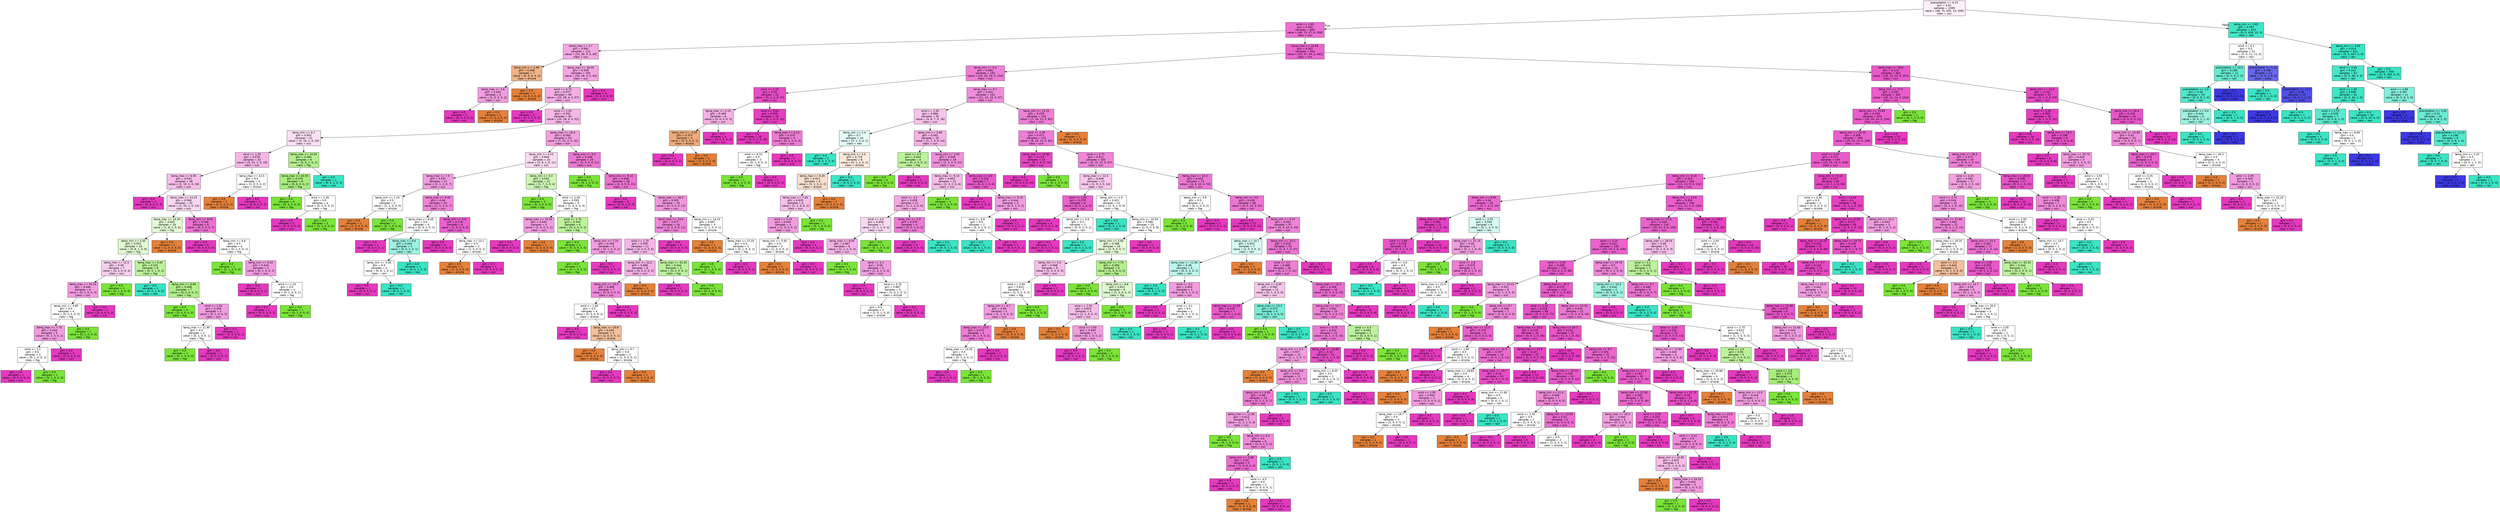 digraph Tree {
node [shape=box, style="filled", color="black", fontname="helvetica"] ;
edge [fontname="helvetica"] ;
0 [label="precipitation <= 0.15\ngini = 0.61\nsamples = 1099\nvalue = [48, 75, 455, 15, 506]\nclass = sun", fillcolor="#fdeffa"] ;
1 [label="wind <= 1.85\ngini = 0.402\nsamples = 666\nvalue = [48, 75, 37, 0, 506]\nclass = sun", fillcolor="#ec6fd1"] ;
0 -> 1 [labeldistance=2.5, labelangle=45, headlabel="True"] ;
2 [label="temp_max <= 4.7\ngini = 0.581\nsamples = 112\nvalue = [15, 28, 4, 0, 65]\nclass = sun", fillcolor="#f4a8e3"] ;
1 -> 2 ;
3 [label="temp_min <= -1.95\ngini = 0.408\nsamples = 7\nvalue = [5, 0, 0, 0, 2]\nclass = drizzle", fillcolor="#efb388"] ;
2 -> 3 ;
4 [label="temp_max <= 3.6\ngini = 0.444\nsamples = 3\nvalue = [1, 0, 0, 0, 2]\nclass = sun", fillcolor="#f29ce0"] ;
3 -> 4 ;
5 [label="gini = 0.0\nsamples = 2\nvalue = [0, 0, 0, 0, 2]\nclass = sun", fillcolor="#e539c0"] ;
4 -> 5 ;
6 [label="gini = 0.0\nsamples = 1\nvalue = [1, 0, 0, 0, 0]\nclass = drizzle", fillcolor="#e58139"] ;
4 -> 6 ;
7 [label="gini = 0.0\nsamples = 4\nvalue = [4, 0, 0, 0, 0]\nclass = drizzle", fillcolor="#e58139"] ;
3 -> 7 ;
8 [label="temp_max <= 28.05\ngini = 0.558\nsamples = 105\nvalue = [10, 28, 4, 0, 63]\nclass = sun", fillcolor="#f3a5e2"] ;
2 -> 8 ;
9 [label="wind <= 0.75\ngini = 0.577\nsamples = 99\nvalue = [10, 28, 4, 0, 57]\nclass = sun", fillcolor="#f4aee5"] ;
8 -> 9 ;
10 [label="gini = 0.0\nsamples = 5\nvalue = [0, 0, 0, 0, 5]\nclass = sun", fillcolor="#e539c0"] ;
9 -> 10 ;
11 [label="wind <= 1.45\ngini = 0.592\nsamples = 94\nvalue = [10, 28, 4, 0, 52]\nclass = sun", fillcolor="#f6b7e8"] ;
9 -> 11 ;
12 [label="temp_min <= 9.7\ngini = 0.602\nsamples = 41\nvalue = [3, 16, 2, 0, 20]\nclass = sun", fillcolor="#fbdff5"] ;
11 -> 12 ;
13 [label="wind <= 1.35\ngini = 0.576\nsamples = 32\nvalue = [3, 10, 1, 0, 18]\nclass = sun", fillcolor="#f6b7e8"] ;
12 -> 13 ;
14 [label="temp_max <= 6.95\ngini = 0.543\nsamples = 28\nvalue = [1, 10, 1, 0, 16]\nclass = sun", fillcolor="#f6bdea"] ;
13 -> 14 ;
15 [label="gini = 0.0\nsamples = 3\nvalue = [0, 0, 0, 0, 3]\nclass = sun", fillcolor="#e539c0"] ;
14 -> 15 ;
16 [label="temp_max <= 14.15\ngini = 0.566\nsamples = 25\nvalue = [1, 10, 1, 0, 13]\nclass = sun", fillcolor="#fad7f2"] ;
14 -> 16 ;
17 [label="temp_max <= 13.35\ngini = 0.602\nsamples = 16\nvalue = [1, 8, 1, 0, 6]\nclass = fog", fillcolor="#e5fad7"] ;
16 -> 17 ;
18 [label="temp_min <= 3.35\ngini = 0.551\nsamples = 15\nvalue = [0, 8, 1, 0, 6]\nclass = fog", fillcolor="#e2f9d3"] ;
17 -> 18 ;
19 [label="temp_max <= 12.5\ngini = 0.49\nsamples = 7\nvalue = [0, 3, 0, 0, 4]\nclass = sun", fillcolor="#f8ceef"] ;
18 -> 19 ;
20 [label="temp_max <= 10.25\ngini = 0.444\nsamples = 6\nvalue = [0, 2, 0, 0, 4]\nclass = sun", fillcolor="#f29ce0"] ;
19 -> 20 ;
21 [label="temp_min <= 0.85\ngini = 0.5\nsamples = 4\nvalue = [0, 2, 0, 0, 2]\nclass = fog", fillcolor="#ffffff"] ;
20 -> 21 ;
22 [label="temp_max <= 7.75\ngini = 0.444\nsamples = 3\nvalue = [0, 1, 0, 0, 2]\nclass = sun", fillcolor="#f29ce0"] ;
21 -> 22 ;
23 [label="wind <= 1.1\ngini = 0.5\nsamples = 2\nvalue = [0, 1, 0, 0, 1]\nclass = fog", fillcolor="#ffffff"] ;
22 -> 23 ;
24 [label="gini = 0.0\nsamples = 1\nvalue = [0, 0, 0, 0, 1]\nclass = sun", fillcolor="#e539c0"] ;
23 -> 24 ;
25 [label="gini = 0.0\nsamples = 1\nvalue = [0, 1, 0, 0, 0]\nclass = fog", fillcolor="#7be539"] ;
23 -> 25 ;
26 [label="gini = 0.0\nsamples = 1\nvalue = [0, 0, 0, 0, 1]\nclass = sun", fillcolor="#e539c0"] ;
22 -> 26 ;
27 [label="gini = 0.0\nsamples = 1\nvalue = [0, 1, 0, 0, 0]\nclass = fog", fillcolor="#7be539"] ;
21 -> 27 ;
28 [label="gini = 0.0\nsamples = 2\nvalue = [0, 0, 0, 0, 2]\nclass = sun", fillcolor="#e539c0"] ;
20 -> 28 ;
29 [label="gini = 0.0\nsamples = 1\nvalue = [0, 1, 0, 0, 0]\nclass = fog", fillcolor="#7be539"] ;
19 -> 29 ;
30 [label="temp_max <= 9.45\ngini = 0.531\nsamples = 8\nvalue = [0, 5, 1, 0, 2]\nclass = fog", fillcolor="#bdf29c"] ;
18 -> 30 ;
31 [label="gini = 0.0\nsamples = 1\nvalue = [0, 0, 1, 0, 0]\nclass = rain", fillcolor="#39e5c5"] ;
30 -> 31 ;
32 [label="temp_min <= 6.65\ngini = 0.408\nsamples = 7\nvalue = [0, 5, 0, 0, 2]\nclass = fog", fillcolor="#b0ef88"] ;
30 -> 32 ;
33 [label="gini = 0.0\nsamples = 4\nvalue = [0, 4, 0, 0, 0]\nclass = fog", fillcolor="#7be539"] ;
32 -> 33 ;
34 [label="wind <= 1.25\ngini = 0.444\nsamples = 3\nvalue = [0, 1, 0, 0, 2]\nclass = sun", fillcolor="#f29ce0"] ;
32 -> 34 ;
35 [label="temp_max <= 11.95\ngini = 0.5\nsamples = 2\nvalue = [0, 1, 0, 0, 1]\nclass = fog", fillcolor="#ffffff"] ;
34 -> 35 ;
36 [label="gini = 0.0\nsamples = 1\nvalue = [0, 1, 0, 0, 0]\nclass = fog", fillcolor="#7be539"] ;
35 -> 36 ;
37 [label="gini = 0.0\nsamples = 1\nvalue = [0, 0, 0, 0, 1]\nclass = sun", fillcolor="#e539c0"] ;
35 -> 37 ;
38 [label="gini = 0.0\nsamples = 1\nvalue = [0, 0, 0, 0, 1]\nclass = sun", fillcolor="#e539c0"] ;
34 -> 38 ;
39 [label="gini = 0.0\nsamples = 1\nvalue = [1, 0, 0, 0, 0]\nclass = drizzle", fillcolor="#e58139"] ;
17 -> 39 ;
40 [label="temp_min <= 8.05\ngini = 0.346\nsamples = 9\nvalue = [0, 2, 0, 0, 7]\nclass = sun", fillcolor="#ec72d2"] ;
16 -> 40 ;
41 [label="gini = 0.0\nsamples = 5\nvalue = [0, 0, 0, 0, 5]\nclass = sun", fillcolor="#e539c0"] ;
40 -> 41 ;
42 [label="temp_min <= 8.6\ngini = 0.5\nsamples = 4\nvalue = [0, 2, 0, 0, 2]\nclass = fog", fillcolor="#ffffff"] ;
40 -> 42 ;
43 [label="gini = 0.0\nsamples = 1\nvalue = [0, 1, 0, 0, 0]\nclass = fog", fillcolor="#7be539"] ;
42 -> 43 ;
44 [label="temp_min <= 9.15\ngini = 0.444\nsamples = 3\nvalue = [0, 1, 0, 0, 2]\nclass = sun", fillcolor="#f29ce0"] ;
42 -> 44 ;
45 [label="gini = 0.0\nsamples = 1\nvalue = [0, 0, 0, 0, 1]\nclass = sun", fillcolor="#e539c0"] ;
44 -> 45 ;
46 [label="wind <= 1.15\ngini = 0.5\nsamples = 2\nvalue = [0, 1, 0, 0, 1]\nclass = fog", fillcolor="#ffffff"] ;
44 -> 46 ;
47 [label="gini = 0.0\nsamples = 1\nvalue = [0, 0, 0, 0, 1]\nclass = sun", fillcolor="#e539c0"] ;
46 -> 47 ;
48 [label="gini = 0.0\nsamples = 1\nvalue = [0, 1, 0, 0, 0]\nclass = fog", fillcolor="#7be539"] ;
46 -> 48 ;
49 [label="temp_max <= 12.5\ngini = 0.5\nsamples = 4\nvalue = [2, 0, 0, 0, 2]\nclass = drizzle", fillcolor="#ffffff"] ;
13 -> 49 ;
50 [label="gini = 0.0\nsamples = 2\nvalue = [2, 0, 0, 0, 0]\nclass = drizzle", fillcolor="#e58139"] ;
49 -> 50 ;
51 [label="gini = 0.0\nsamples = 2\nvalue = [0, 0, 0, 0, 2]\nclass = sun", fillcolor="#e539c0"] ;
49 -> 51 ;
52 [label="temp_max <= 24.45\ngini = 0.494\nsamples = 9\nvalue = [0, 6, 1, 0, 2]\nclass = fog", fillcolor="#b4f08e"] ;
12 -> 52 ;
53 [label="temp_max <= 20.55\ngini = 0.375\nsamples = 8\nvalue = [0, 6, 0, 0, 2]\nclass = fog", fillcolor="#a7ee7b"] ;
52 -> 53 ;
54 [label="gini = 0.0\nsamples = 4\nvalue = [0, 4, 0, 0, 0]\nclass = fog", fillcolor="#7be539"] ;
53 -> 54 ;
55 [label="wind <= 1.35\ngini = 0.5\nsamples = 4\nvalue = [0, 2, 0, 0, 2]\nclass = fog", fillcolor="#ffffff"] ;
53 -> 55 ;
56 [label="gini = 0.0\nsamples = 2\nvalue = [0, 0, 0, 0, 2]\nclass = sun", fillcolor="#e539c0"] ;
55 -> 56 ;
57 [label="gini = 0.0\nsamples = 2\nvalue = [0, 2, 0, 0, 0]\nclass = fog", fillcolor="#7be539"] ;
55 -> 57 ;
58 [label="gini = 0.0\nsamples = 1\nvalue = [0, 0, 1, 0, 0]\nclass = rain", fillcolor="#39e5c5"] ;
52 -> 58 ;
59 [label="temp_max <= 16.4\ngini = 0.565\nsamples = 53\nvalue = [7, 12, 2, 0, 32]\nclass = sun", fillcolor="#f29ee0"] ;
11 -> 59 ;
60 [label="temp_min <= 4.15\ngini = 0.656\nsamples = 24\nvalue = [3, 8, 2, 0, 11]\nclass = sun", fillcolor="#fadaf3"] ;
59 -> 60 ;
61 [label="temp_max <= 7.5\ngini = 0.597\nsamples = 12\nvalue = [2, 1, 2, 0, 7]\nclass = sun", fillcolor="#f29ce0"] ;
60 -> 61 ;
62 [label="temp_min <= 1.15\ngini = 0.5\nsamples = 2\nvalue = [1, 1, 0, 0, 0]\nclass = drizzle", fillcolor="#ffffff"] ;
61 -> 62 ;
63 [label="gini = 0.0\nsamples = 1\nvalue = [1, 0, 0, 0, 0]\nclass = drizzle", fillcolor="#e58139"] ;
62 -> 63 ;
64 [label="gini = 0.0\nsamples = 1\nvalue = [0, 1, 0, 0, 0]\nclass = fog", fillcolor="#7be539"] ;
62 -> 64 ;
65 [label="temp_max <= 9.45\ngini = 0.46\nsamples = 10\nvalue = [1, 0, 2, 0, 7]\nclass = sun", fillcolor="#ef83d8"] ;
61 -> 65 ;
66 [label="temp_max <= 8.05\ngini = 0.5\nsamples = 4\nvalue = [0, 0, 2, 0, 2]\nclass = rain", fillcolor="#ffffff"] ;
65 -> 66 ;
67 [label="gini = 0.0\nsamples = 1\nvalue = [0, 0, 0, 0, 1]\nclass = sun", fillcolor="#e539c0"] ;
66 -> 67 ;
68 [label="temp_max <= 8.6\ngini = 0.444\nsamples = 3\nvalue = [0, 0, 2, 0, 1]\nclass = rain", fillcolor="#9cf2e2"] ;
66 -> 68 ;
69 [label="temp_min <= 3.35\ngini = 0.5\nsamples = 2\nvalue = [0, 0, 1, 0, 1]\nclass = rain", fillcolor="#ffffff"] ;
68 -> 69 ;
70 [label="gini = 0.0\nsamples = 1\nvalue = [0, 0, 0, 0, 1]\nclass = sun", fillcolor="#e539c0"] ;
69 -> 70 ;
71 [label="gini = 0.0\nsamples = 1\nvalue = [0, 0, 1, 0, 0]\nclass = rain", fillcolor="#39e5c5"] ;
69 -> 71 ;
72 [label="gini = 0.0\nsamples = 1\nvalue = [0, 0, 1, 0, 0]\nclass = rain", fillcolor="#39e5c5"] ;
68 -> 72 ;
73 [label="temp_min <= 3.6\ngini = 0.278\nsamples = 6\nvalue = [1, 0, 0, 0, 5]\nclass = sun", fillcolor="#ea61cd"] ;
65 -> 73 ;
74 [label="gini = 0.0\nsamples = 4\nvalue = [0, 0, 0, 0, 4]\nclass = sun", fillcolor="#e539c0"] ;
73 -> 74 ;
75 [label="temp_max <= 13.1\ngini = 0.5\nsamples = 2\nvalue = [1, 0, 0, 0, 1]\nclass = drizzle", fillcolor="#ffffff"] ;
73 -> 75 ;
76 [label="gini = 0.0\nsamples = 1\nvalue = [1, 0, 0, 0, 0]\nclass = drizzle", fillcolor="#e58139"] ;
75 -> 76 ;
77 [label="gini = 0.0\nsamples = 1\nvalue = [0, 0, 0, 0, 1]\nclass = sun", fillcolor="#e539c0"] ;
75 -> 77 ;
78 [label="temp_min <= 5.3\ngini = 0.542\nsamples = 12\nvalue = [1, 7, 0, 0, 4]\nclass = fog", fillcolor="#cef5b5"] ;
60 -> 78 ;
79 [label="gini = 0.0\nsamples = 3\nvalue = [0, 3, 0, 0, 0]\nclass = fog", fillcolor="#7be539"] ;
78 -> 79 ;
80 [label="wind <= 1.65\ngini = 0.593\nsamples = 9\nvalue = [1, 4, 0, 0, 4]\nclass = fog", fillcolor="#ffffff"] ;
78 -> 80 ;
81 [label="temp_max <= 15.55\ngini = 0.444\nsamples = 3\nvalue = [1, 0, 0, 0, 2]\nclass = sun", fillcolor="#f29ce0"] ;
80 -> 81 ;
82 [label="gini = 0.0\nsamples = 2\nvalue = [0, 0, 0, 0, 2]\nclass = sun", fillcolor="#e539c0"] ;
81 -> 82 ;
83 [label="gini = 0.0\nsamples = 1\nvalue = [1, 0, 0, 0, 0]\nclass = drizzle", fillcolor="#e58139"] ;
81 -> 83 ;
84 [label="wind <= 1.75\ngini = 0.444\nsamples = 6\nvalue = [0, 4, 0, 0, 2]\nclass = fog", fillcolor="#bdf29c"] ;
80 -> 84 ;
85 [label="gini = 0.0\nsamples = 3\nvalue = [0, 3, 0, 0, 0]\nclass = fog", fillcolor="#7be539"] ;
84 -> 85 ;
86 [label="temp_min <= 7.25\ngini = 0.444\nsamples = 3\nvalue = [0, 1, 0, 0, 2]\nclass = sun", fillcolor="#f29ce0"] ;
84 -> 86 ;
87 [label="gini = 0.0\nsamples = 1\nvalue = [0, 1, 0, 0, 0]\nclass = fog", fillcolor="#7be539"] ;
86 -> 87 ;
88 [label="gini = 0.0\nsamples = 2\nvalue = [0, 0, 0, 0, 2]\nclass = sun", fillcolor="#e539c0"] ;
86 -> 88 ;
89 [label="temp_min <= 5.0\ngini = 0.438\nsamples = 29\nvalue = [4, 4, 0, 0, 21]\nclass = sun", fillcolor="#ed78d4"] ;
59 -> 89 ;
90 [label="gini = 0.0\nsamples = 1\nvalue = [0, 1, 0, 0, 0]\nclass = fog", fillcolor="#7be539"] ;
89 -> 90 ;
91 [label="temp_min <= 9.15\ngini = 0.406\nsamples = 28\nvalue = [4, 3, 0, 0, 21]\nclass = sun", fillcolor="#ed73d2"] ;
89 -> 91 ;
92 [label="gini = 0.0\nsamples = 9\nvalue = [0, 0, 0, 0, 9]\nclass = sun", fillcolor="#e539c0"] ;
91 -> 92 ;
93 [label="temp_max <= 26.4\ngini = 0.532\nsamples = 19\nvalue = [4, 3, 0, 0, 12]\nclass = sun", fillcolor="#f195dd"] ;
91 -> 93 ;
94 [label="temp_max <= 23.6\ngini = 0.477\nsamples = 16\nvalue = [3, 2, 0, 0, 11]\nclass = sun", fillcolor="#ef85d8"] ;
93 -> 94 ;
95 [label="wind <= 1.75\ngini = 0.595\nsamples = 11\nvalue = [3, 2, 0, 0, 6]\nclass = sun", fillcolor="#f5b5e7"] ;
94 -> 95 ;
96 [label="temp_min <= 12.2\ngini = 0.469\nsamples = 8\nvalue = [3, 0, 0, 0, 5]\nclass = sun", fillcolor="#f5b0e6"] ;
95 -> 96 ;
97 [label="temp_min <= 10.3\ngini = 0.408\nsamples = 7\nvalue = [2, 0, 0, 0, 5]\nclass = sun", fillcolor="#ef88d9"] ;
96 -> 97 ;
98 [label="wind <= 1.65\ngini = 0.5\nsamples = 4\nvalue = [2, 0, 0, 0, 2]\nclass = drizzle", fillcolor="#ffffff"] ;
97 -> 98 ;
99 [label="gini = 0.0\nsamples = 1\nvalue = [0, 0, 0, 0, 1]\nclass = sun", fillcolor="#e539c0"] ;
98 -> 99 ;
100 [label="temp_max <= 20.8\ngini = 0.444\nsamples = 3\nvalue = [2, 0, 0, 0, 1]\nclass = drizzle", fillcolor="#f2c09c"] ;
98 -> 100 ;
101 [label="gini = 0.0\nsamples = 1\nvalue = [1, 0, 0, 0, 0]\nclass = drizzle", fillcolor="#e58139"] ;
100 -> 101 ;
102 [label="temp_min <= 9.7\ngini = 0.5\nsamples = 2\nvalue = [1, 0, 0, 0, 1]\nclass = drizzle", fillcolor="#ffffff"] ;
100 -> 102 ;
103 [label="gini = 0.0\nsamples = 1\nvalue = [0, 0, 0, 0, 1]\nclass = sun", fillcolor="#e539c0"] ;
102 -> 103 ;
104 [label="gini = 0.0\nsamples = 1\nvalue = [1, 0, 0, 0, 0]\nclass = drizzle", fillcolor="#e58139"] ;
102 -> 104 ;
105 [label="gini = 0.0\nsamples = 3\nvalue = [0, 0, 0, 0, 3]\nclass = sun", fillcolor="#e539c0"] ;
97 -> 105 ;
106 [label="gini = 0.0\nsamples = 1\nvalue = [1, 0, 0, 0, 0]\nclass = drizzle", fillcolor="#e58139"] ;
96 -> 106 ;
107 [label="temp_max <= 20.25\ngini = 0.444\nsamples = 3\nvalue = [0, 2, 0, 0, 1]\nclass = fog", fillcolor="#bdf29c"] ;
95 -> 107 ;
108 [label="gini = 0.0\nsamples = 1\nvalue = [0, 0, 0, 0, 1]\nclass = sun", fillcolor="#e539c0"] ;
107 -> 108 ;
109 [label="gini = 0.0\nsamples = 2\nvalue = [0, 2, 0, 0, 0]\nclass = fog", fillcolor="#7be539"] ;
107 -> 109 ;
110 [label="gini = 0.0\nsamples = 5\nvalue = [0, 0, 0, 0, 5]\nclass = sun", fillcolor="#e539c0"] ;
94 -> 110 ;
111 [label="temp_min <= 14.15\ngini = 0.667\nsamples = 3\nvalue = [1, 1, 0, 0, 1]\nclass = drizzle", fillcolor="#ffffff"] ;
93 -> 111 ;
112 [label="gini = 0.0\nsamples = 1\nvalue = [1, 0, 0, 0, 0]\nclass = drizzle", fillcolor="#e58139"] ;
111 -> 112 ;
113 [label="temp_max <= 27.25\ngini = 0.5\nsamples = 2\nvalue = [0, 1, 0, 0, 1]\nclass = fog", fillcolor="#ffffff"] ;
111 -> 113 ;
114 [label="gini = 0.0\nsamples = 1\nvalue = [0, 1, 0, 0, 0]\nclass = fog", fillcolor="#7be539"] ;
113 -> 114 ;
115 [label="gini = 0.0\nsamples = 1\nvalue = [0, 0, 0, 0, 1]\nclass = sun", fillcolor="#e539c0"] ;
113 -> 115 ;
116 [label="gini = 0.0\nsamples = 6\nvalue = [0, 0, 0, 0, 6]\nclass = sun", fillcolor="#e539c0"] ;
8 -> 116 ;
117 [label="temp_max <= 16.95\ngini = 0.352\nsamples = 554\nvalue = [33, 47, 33, 0, 441]\nclass = sun", fillcolor="#eb65ce"] ;
1 -> 117 ;
118 [label="temp_min <= 0.3\ngini = 0.481\nsamples = 192\nvalue = [14, 25, 19, 0, 134]\nclass = sun", fillcolor="#ee7ed6"] ;
117 -> 118 ;
119 [label="wind <= 2.15\ngini = 0.18\nsamples = 41\nvalue = [3, 1, 0, 0, 37]\nclass = sun", fillcolor="#e84ec7"] ;
118 -> 119 ;
120 [label="temp_max <= 4.15\ngini = 0.469\nsamples = 8\nvalue = [3, 0, 0, 0, 5]\nclass = sun", fillcolor="#f5b0e6"] ;
119 -> 120 ;
121 [label="temp_min <= -3.35\ngini = 0.375\nsamples = 4\nvalue = [3, 0, 0, 0, 1]\nclass = drizzle", fillcolor="#eeab7b"] ;
120 -> 121 ;
122 [label="gini = 0.0\nsamples = 1\nvalue = [0, 0, 0, 0, 1]\nclass = sun", fillcolor="#e539c0"] ;
121 -> 122 ;
123 [label="gini = 0.0\nsamples = 3\nvalue = [3, 0, 0, 0, 0]\nclass = drizzle", fillcolor="#e58139"] ;
121 -> 123 ;
124 [label="gini = 0.0\nsamples = 4\nvalue = [0, 0, 0, 0, 4]\nclass = sun", fillcolor="#e539c0"] ;
120 -> 124 ;
125 [label="wind <= 5.65\ngini = 0.059\nsamples = 33\nvalue = [0, 1, 0, 0, 32]\nclass = sun", fillcolor="#e63fc2"] ;
119 -> 125 ;
126 [label="gini = 0.0\nsamples = 29\nvalue = [0, 0, 0, 0, 29]\nclass = sun", fillcolor="#e539c0"] ;
125 -> 126 ;
127 [label="temp_max <= 6.15\ngini = 0.375\nsamples = 4\nvalue = [0, 1, 0, 0, 3]\nclass = sun", fillcolor="#ee7bd5"] ;
125 -> 127 ;
128 [label="wind <= 6.15\ngini = 0.5\nsamples = 2\nvalue = [0, 1, 0, 0, 1]\nclass = fog", fillcolor="#ffffff"] ;
127 -> 128 ;
129 [label="gini = 0.0\nsamples = 1\nvalue = [0, 1, 0, 0, 0]\nclass = fog", fillcolor="#7be539"] ;
128 -> 129 ;
130 [label="gini = 0.0\nsamples = 1\nvalue = [0, 0, 0, 0, 1]\nclass = sun", fillcolor="#e539c0"] ;
128 -> 130 ;
131 [label="gini = 0.0\nsamples = 2\nvalue = [0, 0, 0, 0, 2]\nclass = sun", fillcolor="#e539c0"] ;
127 -> 131 ;
132 [label="temp_max <= 9.7\ngini = 0.541\nsamples = 151\nvalue = [11, 24, 19, 0, 97]\nclass = sun", fillcolor="#f08ddb"] ;
118 -> 132 ;
133 [label="wind <= 2.45\ngini = 0.686\nsamples = 35\nvalue = [4, 8, 7, 0, 16]\nclass = sun", fillcolor="#f7c4ec"] ;
132 -> 133 ;
134 [label="temp_min <= 1.4\ngini = 0.7\nsamples = 10\nvalue = [3, 1, 4, 0, 2]\nclass = rain", fillcolor="#e3fbf7"] ;
133 -> 134 ;
135 [label="gini = 0.0\nsamples = 2\nvalue = [0, 0, 2, 0, 0]\nclass = rain", fillcolor="#39e5c5"] ;
134 -> 135 ;
136 [label="temp_min <= 3.6\ngini = 0.719\nsamples = 8\nvalue = [3, 1, 2, 0, 2]\nclass = drizzle", fillcolor="#fbeade"] ;
134 -> 136 ;
137 [label="temp_max <= 8.35\ngini = 0.611\nsamples = 6\nvalue = [3, 1, 0, 0, 2]\nclass = drizzle", fillcolor="#f8e0ce"] ;
136 -> 137 ;
138 [label="temp_max <= 7.25\ngini = 0.625\nsamples = 4\nvalue = [1, 1, 0, 0, 2]\nclass = sun", fillcolor="#f6bdea"] ;
137 -> 138 ;
139 [label="wind <= 2.15\ngini = 0.444\nsamples = 3\nvalue = [1, 0, 0, 0, 2]\nclass = sun", fillcolor="#f29ce0"] ;
138 -> 139 ;
140 [label="temp_min <= 3.05\ngini = 0.5\nsamples = 2\nvalue = [1, 0, 0, 0, 1]\nclass = drizzle", fillcolor="#ffffff"] ;
139 -> 140 ;
141 [label="gini = 0.0\nsamples = 1\nvalue = [1, 0, 0, 0, 0]\nclass = drizzle", fillcolor="#e58139"] ;
140 -> 141 ;
142 [label="gini = 0.0\nsamples = 1\nvalue = [0, 0, 0, 0, 1]\nclass = sun", fillcolor="#e539c0"] ;
140 -> 142 ;
143 [label="gini = 0.0\nsamples = 1\nvalue = [0, 0, 0, 0, 1]\nclass = sun", fillcolor="#e539c0"] ;
139 -> 143 ;
144 [label="gini = 0.0\nsamples = 1\nvalue = [0, 1, 0, 0, 0]\nclass = fog", fillcolor="#7be539"] ;
138 -> 144 ;
145 [label="gini = 0.0\nsamples = 2\nvalue = [2, 0, 0, 0, 0]\nclass = drizzle", fillcolor="#e58139"] ;
137 -> 145 ;
146 [label="gini = 0.0\nsamples = 2\nvalue = [0, 0, 2, 0, 0]\nclass = rain", fillcolor="#39e5c5"] ;
136 -> 146 ;
147 [label="temp_min <= 0.85\ngini = 0.592\nsamples = 25\nvalue = [1, 7, 3, 0, 14]\nclass = sun", fillcolor="#f5b2e6"] ;
133 -> 147 ;
148 [label="wind <= 4.5\ngini = 0.444\nsamples = 6\nvalue = [0, 4, 0, 0, 2]\nclass = fog", fillcolor="#bdf29c"] ;
147 -> 148 ;
149 [label="gini = 0.0\nsamples = 4\nvalue = [0, 4, 0, 0, 0]\nclass = fog", fillcolor="#7be539"] ;
148 -> 149 ;
150 [label="gini = 0.0\nsamples = 2\nvalue = [0, 0, 0, 0, 2]\nclass = sun", fillcolor="#e539c0"] ;
148 -> 150 ;
151 [label="temp_min <= 3.05\ngini = 0.548\nsamples = 19\nvalue = [1, 3, 3, 0, 12]\nclass = sun", fillcolor="#f090dc"] ;
147 -> 151 ;
152 [label="temp_max <= 9.15\ngini = 0.653\nsamples = 12\nvalue = [1, 3, 2, 0, 6]\nclass = sun", fillcolor="#f6bdea"] ;
151 -> 152 ;
153 [label="wind <= 4.2\ngini = 0.628\nsamples = 11\nvalue = [1, 2, 2, 0, 6]\nclass = sun", fillcolor="#f3a7e3"] ;
152 -> 153 ;
154 [label="wind <= 4.0\ngini = 0.694\nsamples = 7\nvalue = [1, 2, 1, 0, 3]\nclass = sun", fillcolor="#fad7f2"] ;
153 -> 154 ;
155 [label="temp_max <= 8.05\ngini = 0.667\nsamples = 6\nvalue = [1, 1, 1, 0, 3]\nclass = sun", fillcolor="#f5b0e6"] ;
154 -> 155 ;
156 [label="gini = 0.0\nsamples = 1\nvalue = [0, 1, 0, 0, 0]\nclass = fog", fillcolor="#7be539"] ;
155 -> 156 ;
157 [label="wind <= 3.1\ngini = 0.56\nsamples = 5\nvalue = [1, 0, 1, 0, 3]\nclass = sun", fillcolor="#f29ce0"] ;
155 -> 157 ;
158 [label="gini = 0.0\nsamples = 2\nvalue = [0, 0, 0, 0, 2]\nclass = sun", fillcolor="#e539c0"] ;
157 -> 158 ;
159 [label="wind <= 3.75\ngini = 0.667\nsamples = 3\nvalue = [1, 0, 1, 0, 1]\nclass = drizzle", fillcolor="#ffffff"] ;
157 -> 159 ;
160 [label="gini = 0.5\nsamples = 2\nvalue = [1, 0, 1, 0, 0]\nclass = drizzle", fillcolor="#ffffff"] ;
159 -> 160 ;
161 [label="gini = 0.0\nsamples = 1\nvalue = [0, 0, 0, 0, 1]\nclass = sun", fillcolor="#e539c0"] ;
159 -> 161 ;
162 [label="gini = 0.0\nsamples = 1\nvalue = [0, 1, 0, 0, 0]\nclass = fog", fillcolor="#7be539"] ;
154 -> 162 ;
163 [label="temp_min <= 2.5\ngini = 0.375\nsamples = 4\nvalue = [0, 0, 1, 0, 3]\nclass = sun", fillcolor="#ee7bd5"] ;
153 -> 163 ;
164 [label="gini = 0.0\nsamples = 3\nvalue = [0, 0, 0, 0, 3]\nclass = sun", fillcolor="#e539c0"] ;
163 -> 164 ;
165 [label="gini = 0.0\nsamples = 1\nvalue = [0, 0, 1, 0, 0]\nclass = rain", fillcolor="#39e5c5"] ;
163 -> 165 ;
166 [label="gini = 0.0\nsamples = 1\nvalue = [0, 1, 0, 0, 0]\nclass = fog", fillcolor="#7be539"] ;
152 -> 166 ;
167 [label="temp_max <= 8.6\ngini = 0.245\nsamples = 7\nvalue = [0, 0, 1, 0, 6]\nclass = sun", fillcolor="#e95acb"] ;
151 -> 167 ;
168 [label="gini = 0.0\nsamples = 4\nvalue = [0, 0, 0, 0, 4]\nclass = sun", fillcolor="#e539c0"] ;
167 -> 168 ;
169 [label="temp_max <= 9.15\ngini = 0.444\nsamples = 3\nvalue = [0, 0, 1, 0, 2]\nclass = sun", fillcolor="#f29ce0"] ;
167 -> 169 ;
170 [label="wind <= 5.8\ngini = 0.5\nsamples = 2\nvalue = [0, 0, 1, 0, 1]\nclass = rain", fillcolor="#ffffff"] ;
169 -> 170 ;
171 [label="gini = 0.0\nsamples = 1\nvalue = [0, 0, 1, 0, 0]\nclass = rain", fillcolor="#39e5c5"] ;
170 -> 171 ;
172 [label="gini = 0.0\nsamples = 1\nvalue = [0, 0, 0, 0, 1]\nclass = sun", fillcolor="#e539c0"] ;
170 -> 172 ;
173 [label="gini = 0.0\nsamples = 1\nvalue = [0, 0, 0, 0, 1]\nclass = sun", fillcolor="#e539c0"] ;
169 -> 173 ;
174 [label="temp_min <= 12.25\ngini = 0.479\nsamples = 116\nvalue = [7, 16, 12, 0, 81]\nclass = sun", fillcolor="#ee7ed6"] ;
132 -> 174 ;
175 [label="wind <= 2.35\ngini = 0.471\nsamples = 115\nvalue = [6, 16, 12, 0, 81]\nclass = sun", fillcolor="#ee7dd6"] ;
174 -> 175 ;
176 [label="temp_max <= 15.85\ngini = 0.124\nsamples = 15\nvalue = [0, 1, 0, 0, 14]\nclass = sun", fillcolor="#e747c4"] ;
175 -> 176 ;
177 [label="gini = 0.0\nsamples = 14\nvalue = [0, 0, 0, 0, 14]\nclass = sun", fillcolor="#e539c0"] ;
176 -> 177 ;
178 [label="gini = 0.0\nsamples = 1\nvalue = [0, 1, 0, 0, 0]\nclass = fog", fillcolor="#7be539"] ;
176 -> 178 ;
179 [label="wind <= 2.75\ngini = 0.511\nsamples = 100\nvalue = [6, 15, 12, 0, 67]\nclass = sun", fillcolor="#ef86d8"] ;
175 -> 179 ;
180 [label="temp_max <= 12.5\ngini = 0.609\nsamples = 27\nvalue = [2, 9, 2, 0, 14]\nclass = sun", fillcolor="#f8c8ee"] ;
179 -> 180 ;
181 [label="wind <= 2.55\ngini = 0.278\nsamples = 6\nvalue = [0, 0, 1, 0, 5]\nclass = sun", fillcolor="#ea61cd"] ;
180 -> 181 ;
182 [label="gini = 0.0\nsamples = 4\nvalue = [0, 0, 0, 0, 4]\nclass = sun", fillcolor="#e539c0"] ;
181 -> 182 ;
183 [label="temp_min <= 3.9\ngini = 0.5\nsamples = 2\nvalue = [0, 0, 1, 0, 1]\nclass = rain", fillcolor="#ffffff"] ;
181 -> 183 ;
184 [label="gini = 0.0\nsamples = 1\nvalue = [0, 0, 0, 0, 1]\nclass = sun", fillcolor="#e539c0"] ;
183 -> 184 ;
185 [label="gini = 0.0\nsamples = 1\nvalue = [0, 0, 1, 0, 0]\nclass = rain", fillcolor="#39e5c5"] ;
183 -> 185 ;
186 [label="temp_min <= 2.5\ngini = 0.621\nsamples = 21\nvalue = [2, 9, 1, 0, 9]\nclass = fog", fillcolor="#ffffff"] ;
180 -> 186 ;
187 [label="gini = 0.0\nsamples = 1\nvalue = [0, 0, 1, 0, 0]\nclass = rain", fillcolor="#39e5c5"] ;
186 -> 187 ;
188 [label="temp_min <= 10.55\ngini = 0.585\nsamples = 20\nvalue = [2, 9, 0, 0, 9]\nclass = fog", fillcolor="#ffffff"] ;
186 -> 188 ;
189 [label="temp_min <= 5.85\ngini = 0.586\nsamples = 18\nvalue = [2, 9, 0, 0, 7]\nclass = fog", fillcolor="#e7fadb"] ;
188 -> 189 ;
190 [label="temp_min <= 5.3\ngini = 0.568\nsamples = 9\nvalue = [1, 3, 0, 0, 5]\nclass = sun", fillcolor="#f6bdea"] ;
189 -> 190 ;
191 [label="wind <= 2.65\ngini = 0.612\nsamples = 7\nvalue = [1, 3, 0, 0, 3]\nclass = fog", fillcolor="#ffffff"] ;
190 -> 191 ;
192 [label="temp_min <= 4.7\ngini = 0.56\nsamples = 5\nvalue = [1, 1, 0, 0, 3]\nclass = sun", fillcolor="#f29ce0"] ;
191 -> 192 ;
193 [label="temp_max <= 15.0\ngini = 0.375\nsamples = 4\nvalue = [0, 1, 0, 0, 3]\nclass = sun", fillcolor="#ee7bd5"] ;
192 -> 193 ;
194 [label="temp_max <= 13.35\ngini = 0.5\nsamples = 2\nvalue = [0, 1, 0, 0, 1]\nclass = fog", fillcolor="#ffffff"] ;
193 -> 194 ;
195 [label="gini = 0.0\nsamples = 1\nvalue = [0, 0, 0, 0, 1]\nclass = sun", fillcolor="#e539c0"] ;
194 -> 195 ;
196 [label="gini = 0.0\nsamples = 1\nvalue = [0, 1, 0, 0, 0]\nclass = fog", fillcolor="#7be539"] ;
194 -> 196 ;
197 [label="gini = 0.0\nsamples = 2\nvalue = [0, 0, 0, 0, 2]\nclass = sun", fillcolor="#e539c0"] ;
193 -> 197 ;
198 [label="gini = 0.0\nsamples = 1\nvalue = [1, 0, 0, 0, 0]\nclass = drizzle", fillcolor="#e58139"] ;
192 -> 198 ;
199 [label="gini = 0.0\nsamples = 2\nvalue = [0, 2, 0, 0, 0]\nclass = fog", fillcolor="#7be539"] ;
191 -> 199 ;
200 [label="gini = 0.0\nsamples = 2\nvalue = [0, 0, 0, 0, 2]\nclass = sun", fillcolor="#e539c0"] ;
190 -> 200 ;
201 [label="temp_min <= 7.75\ngini = 0.494\nsamples = 9\nvalue = [1, 6, 0, 0, 2]\nclass = fog", fillcolor="#b4f08e"] ;
189 -> 201 ;
202 [label="gini = 0.0\nsamples = 3\nvalue = [0, 3, 0, 0, 0]\nclass = fog", fillcolor="#7be539"] ;
201 -> 202 ;
203 [label="temp_min <= 8.6\ngini = 0.611\nsamples = 6\nvalue = [1, 3, 0, 0, 2]\nclass = fog", fillcolor="#def8ce"] ;
201 -> 203 ;
204 [label="wind <= 2.55\ngini = 0.625\nsamples = 4\nvalue = [1, 1, 0, 0, 2]\nclass = sun", fillcolor="#f6bdea"] ;
203 -> 204 ;
205 [label="gini = 0.0\nsamples = 1\nvalue = [1, 0, 0, 0, 0]\nclass = drizzle", fillcolor="#e58139"] ;
204 -> 205 ;
206 [label="wind <= 2.65\ngini = 0.444\nsamples = 3\nvalue = [0, 1, 0, 0, 2]\nclass = sun", fillcolor="#f29ce0"] ;
204 -> 206 ;
207 [label="gini = 0.0\nsamples = 2\nvalue = [0, 0, 0, 0, 2]\nclass = sun", fillcolor="#e539c0"] ;
206 -> 207 ;
208 [label="gini = 0.0\nsamples = 1\nvalue = [0, 1, 0, 0, 0]\nclass = fog", fillcolor="#7be539"] ;
206 -> 208 ;
209 [label="gini = 0.0\nsamples = 2\nvalue = [0, 2, 0, 0, 0]\nclass = fog", fillcolor="#7be539"] ;
203 -> 209 ;
210 [label="gini = 0.0\nsamples = 2\nvalue = [0, 0, 0, 0, 2]\nclass = sun", fillcolor="#e539c0"] ;
188 -> 210 ;
211 [label="temp_max <= 10.3\ngini = 0.444\nsamples = 73\nvalue = [4, 6, 10, 0, 53]\nclass = sun", fillcolor="#ed78d4"] ;
179 -> 211 ;
212 [label="temp_min <= 3.9\ngini = 0.5\nsamples = 4\nvalue = [0, 2, 0, 0, 2]\nclass = fog", fillcolor="#ffffff"] ;
211 -> 212 ;
213 [label="gini = 0.0\nsamples = 2\nvalue = [0, 2, 0, 0, 0]\nclass = fog", fillcolor="#7be539"] ;
212 -> 213 ;
214 [label="gini = 0.0\nsamples = 2\nvalue = [0, 0, 0, 0, 2]\nclass = sun", fillcolor="#e539c0"] ;
212 -> 214 ;
215 [label="temp_min <= 3.6\ngini = 0.426\nsamples = 69\nvalue = [4, 4, 10, 0, 51]\nclass = sun", fillcolor="#ed75d3"] ;
211 -> 215 ;
216 [label="gini = 0.0\nsamples = 12\nvalue = [0, 0, 0, 0, 12]\nclass = sun", fillcolor="#e539c0"] ;
215 -> 216 ;
217 [label="temp_min <= 4.15\ngini = 0.491\nsamples = 57\nvalue = [4, 4, 10, 0, 39]\nclass = sun", fillcolor="#ef85d8"] ;
215 -> 217 ;
218 [label="temp_max <= 14.7\ngini = 0.653\nsamples = 7\nvalue = [2, 0, 3, 0, 2]\nclass = rain", fillcolor="#d7faf3"] ;
217 -> 218 ;
219 [label="temp_max <= 11.95\ngini = 0.48\nsamples = 5\nvalue = [0, 0, 3, 0, 2]\nclass = rain", fillcolor="#bdf6ec"] ;
218 -> 219 ;
220 [label="gini = 0.0\nsamples = 2\nvalue = [0, 0, 2, 0, 0]\nclass = rain", fillcolor="#39e5c5"] ;
219 -> 220 ;
221 [label="wind <= 3.2\ngini = 0.444\nsamples = 3\nvalue = [0, 0, 1, 0, 2]\nclass = sun", fillcolor="#f29ce0"] ;
219 -> 221 ;
222 [label="gini = 0.0\nsamples = 1\nvalue = [0, 0, 0, 0, 1]\nclass = sun", fillcolor="#e539c0"] ;
221 -> 222 ;
223 [label="wind <= 4.1\ngini = 0.5\nsamples = 2\nvalue = [0, 0, 1, 0, 1]\nclass = rain", fillcolor="#ffffff"] ;
221 -> 223 ;
224 [label="gini = 0.0\nsamples = 1\nvalue = [0, 0, 1, 0, 0]\nclass = rain", fillcolor="#39e5c5"] ;
223 -> 224 ;
225 [label="gini = 0.0\nsamples = 1\nvalue = [0, 0, 0, 0, 1]\nclass = sun", fillcolor="#e539c0"] ;
223 -> 225 ;
226 [label="gini = 0.0\nsamples = 2\nvalue = [2, 0, 0, 0, 0]\nclass = drizzle", fillcolor="#e58139"] ;
218 -> 226 ;
227 [label="temp_min <= 10.3\ngini = 0.425\nsamples = 50\nvalue = [2, 4, 7, 0, 37]\nclass = sun", fillcolor="#ed75d3"] ;
217 -> 227 ;
228 [label="wind <= 3.5\ngini = 0.468\nsamples = 44\nvalue = [2, 4, 7, 0, 31]\nclass = sun", fillcolor="#ee7fd6"] ;
227 -> 228 ;
229 [label="temp_min <= 6.95\ngini = 0.562\nsamples = 11\nvalue = [0, 1, 4, 0, 6]\nclass = sun", fillcolor="#f8c6ed"] ;
228 -> 229 ;
230 [label="temp_max <= 11.95\ngini = 0.245\nsamples = 7\nvalue = [0, 0, 1, 0, 6]\nclass = sun", fillcolor="#e95acb"] ;
229 -> 230 ;
231 [label="gini = 0.0\nsamples = 1\nvalue = [0, 0, 1, 0, 0]\nclass = rain", fillcolor="#39e5c5"] ;
230 -> 231 ;
232 [label="gini = 0.0\nsamples = 6\nvalue = [0, 0, 0, 0, 6]\nclass = sun", fillcolor="#e539c0"] ;
230 -> 232 ;
233 [label="temp_max <= 15.3\ngini = 0.375\nsamples = 4\nvalue = [0, 1, 3, 0, 0]\nclass = rain", fillcolor="#7beed8"] ;
229 -> 233 ;
234 [label="gini = 0.0\nsamples = 1\nvalue = [0, 1, 0, 0, 0]\nclass = fog", fillcolor="#7be539"] ;
233 -> 234 ;
235 [label="gini = 0.0\nsamples = 3\nvalue = [0, 0, 3, 0, 0]\nclass = rain", fillcolor="#39e5c5"] ;
233 -> 235 ;
236 [label="temp_max <= 15.3\ngini = 0.406\nsamples = 33\nvalue = [2, 3, 3, 0, 25]\nclass = sun", fillcolor="#ec6ed1"] ;
228 -> 236 ;
237 [label="temp_max <= 14.7\ngini = 0.502\nsamples = 25\nvalue = [2, 3, 3, 0, 17]\nclass = sun", fillcolor="#ee81d7"] ;
236 -> 237 ;
238 [label="wind <= 4.75\ngini = 0.442\nsamples = 22\nvalue = [2, 1, 3, 0, 16]\nclass = sun", fillcolor="#ed78d4"] ;
237 -> 238 ;
239 [label="temp_min <= 5.3\ngini = 0.597\nsamples = 12\nvalue = [2, 1, 2, 0, 7]\nclass = sun", fillcolor="#f29ce0"] ;
238 -> 239 ;
240 [label="gini = 0.0\nsamples = 1\nvalue = [1, 0, 0, 0, 0]\nclass = drizzle", fillcolor="#e58139"] ;
239 -> 240 ;
241 [label="temp_min <= 8.6\ngini = 0.545\nsamples = 11\nvalue = [1, 1, 2, 0, 7]\nclass = sun", fillcolor="#f191dc"] ;
239 -> 241 ;
242 [label="temp_min <= 6.95\ngini = 0.48\nsamples = 10\nvalue = [1, 1, 1, 0, 7]\nclass = sun", fillcolor="#ee7bd5"] ;
241 -> 242 ;
243 [label="temp_max <= 11.95\ngini = 0.612\nsamples = 7\nvalue = [1, 1, 1, 0, 4]\nclass = sun", fillcolor="#f29ce0"] ;
242 -> 243 ;
244 [label="gini = 0.0\nsamples = 1\nvalue = [0, 1, 0, 0, 0]\nclass = fog", fillcolor="#7be539"] ;
243 -> 244 ;
245 [label="temp_min <= 6.4\ngini = 0.5\nsamples = 6\nvalue = [1, 0, 1, 0, 4]\nclass = sun", fillcolor="#ef88d9"] ;
243 -> 245 ;
246 [label="temp_min <= 5.85\ngini = 0.32\nsamples = 5\nvalue = [1, 0, 0, 0, 4]\nclass = sun", fillcolor="#ec6ad0"] ;
245 -> 246 ;
247 [label="gini = 0.0\nsamples = 3\nvalue = [0, 0, 0, 0, 3]\nclass = sun", fillcolor="#e539c0"] ;
246 -> 247 ;
248 [label="wind <= 4.5\ngini = 0.5\nsamples = 2\nvalue = [1, 0, 0, 0, 1]\nclass = drizzle", fillcolor="#ffffff"] ;
246 -> 248 ;
249 [label="gini = 0.0\nsamples = 1\nvalue = [1, 0, 0, 0, 0]\nclass = drizzle", fillcolor="#e58139"] ;
248 -> 249 ;
250 [label="gini = 0.0\nsamples = 1\nvalue = [0, 0, 0, 0, 1]\nclass = sun", fillcolor="#e539c0"] ;
248 -> 250 ;
251 [label="gini = 0.0\nsamples = 1\nvalue = [0, 0, 1, 0, 0]\nclass = rain", fillcolor="#39e5c5"] ;
245 -> 251 ;
252 [label="gini = 0.0\nsamples = 3\nvalue = [0, 0, 0, 0, 3]\nclass = sun", fillcolor="#e539c0"] ;
242 -> 252 ;
253 [label="gini = 0.0\nsamples = 1\nvalue = [0, 0, 1, 0, 0]\nclass = rain", fillcolor="#39e5c5"] ;
241 -> 253 ;
254 [label="temp_max <= 10.85\ngini = 0.18\nsamples = 10\nvalue = [0, 0, 1, 0, 9]\nclass = sun", fillcolor="#e84fc7"] ;
238 -> 254 ;
255 [label="temp_min <= 8.35\ngini = 0.5\nsamples = 2\nvalue = [0, 0, 1, 0, 1]\nclass = rain", fillcolor="#ffffff"] ;
254 -> 255 ;
256 [label="gini = 0.0\nsamples = 1\nvalue = [0, 0, 1, 0, 0]\nclass = rain", fillcolor="#39e5c5"] ;
255 -> 256 ;
257 [label="gini = 0.0\nsamples = 1\nvalue = [0, 0, 0, 0, 1]\nclass = sun", fillcolor="#e539c0"] ;
255 -> 257 ;
258 [label="gini = 0.0\nsamples = 8\nvalue = [0, 0, 0, 0, 8]\nclass = sun", fillcolor="#e539c0"] ;
254 -> 258 ;
259 [label="wind <= 4.3\ngini = 0.444\nsamples = 3\nvalue = [0, 2, 0, 0, 1]\nclass = fog", fillcolor="#bdf29c"] ;
237 -> 259 ;
260 [label="gini = 0.0\nsamples = 1\nvalue = [0, 0, 0, 0, 1]\nclass = sun", fillcolor="#e539c0"] ;
259 -> 260 ;
261 [label="gini = 0.0\nsamples = 2\nvalue = [0, 2, 0, 0, 0]\nclass = fog", fillcolor="#7be539"] ;
259 -> 261 ;
262 [label="gini = 0.0\nsamples = 8\nvalue = [0, 0, 0, 0, 8]\nclass = sun", fillcolor="#e539c0"] ;
236 -> 262 ;
263 [label="gini = 0.0\nsamples = 6\nvalue = [0, 0, 0, 0, 6]\nclass = sun", fillcolor="#e539c0"] ;
227 -> 263 ;
264 [label="gini = 0.0\nsamples = 1\nvalue = [1, 0, 0, 0, 0]\nclass = drizzle", fillcolor="#e58139"] ;
174 -> 264 ;
265 [label="temp_max <= 28.6\ngini = 0.273\nsamples = 362\nvalue = [19, 22, 14, 0, 307]\nclass = sun", fillcolor="#e959ca"] ;
117 -> 265 ;
266 [label="temp_min <= 17.5\ngini = 0.297\nsamples = 305\nvalue = [16, 21, 14, 0, 254]\nclass = sun", fillcolor="#ea5dcb"] ;
265 -> 266 ;
267 [label="temp_min <= 15.85\ngini = 0.293\nsamples = 304\nvalue = [16, 20, 14, 0, 254]\nclass = sun", fillcolor="#ea5ccb"] ;
266 -> 267 ;
268 [label="temp_min <= 14.15\ngini = 0.306\nsamples = 289\nvalue = [16, 20, 14, 0, 239]\nclass = sun", fillcolor="#ea5ecc"] ;
267 -> 268 ;
269 [label="wind <= 3.45\ngini = 0.271\nsamples = 245\nvalue = [13, 14, 10, 0, 208]\nclass = sun", fillcolor="#e959ca"] ;
268 -> 269 ;
270 [label="temp_min <= 9.15\ngini = 0.314\nsamples = 185\nvalue = [11, 13, 9, 0, 152]\nclass = sun", fillcolor="#ea5fcc"] ;
269 -> 270 ;
271 [label="temp_min <= 8.05\ngini = 0.34\nsamples = 29\nvalue = [0, 1, 5, 0, 23]\nclass = sun", fillcolor="#ec6ad0"] ;
270 -> 271 ;
272 [label="temp_max <= 18.05\ngini = 0.091\nsamples = 21\nvalue = [0, 0, 1, 0, 20]\nclass = sun", fillcolor="#e643c3"] ;
271 -> 272 ;
273 [label="wind <= 2.85\ngini = 0.219\nsamples = 8\nvalue = [0, 0, 1, 0, 7]\nclass = sun", fillcolor="#e955c9"] ;
272 -> 273 ;
274 [label="gini = 0.0\nsamples = 6\nvalue = [0, 0, 0, 0, 6]\nclass = sun", fillcolor="#e539c0"] ;
273 -> 274 ;
275 [label="wind <= 3.0\ngini = 0.5\nsamples = 2\nvalue = [0, 0, 1, 0, 1]\nclass = rain", fillcolor="#ffffff"] ;
273 -> 275 ;
276 [label="gini = 0.0\nsamples = 1\nvalue = [0, 0, 1, 0, 0]\nclass = rain", fillcolor="#39e5c5"] ;
275 -> 276 ;
277 [label="gini = 0.0\nsamples = 1\nvalue = [0, 0, 0, 0, 1]\nclass = sun", fillcolor="#e539c0"] ;
275 -> 277 ;
278 [label="gini = 0.0\nsamples = 13\nvalue = [0, 0, 0, 0, 13]\nclass = sun", fillcolor="#e539c0"] ;
272 -> 278 ;
279 [label="wind <= 3.05\ngini = 0.594\nsamples = 8\nvalue = [0, 1, 4, 0, 3]\nclass = rain", fillcolor="#d7faf3"] ;
271 -> 279 ;
280 [label="temp_max <= 21.15\ngini = 0.56\nsamples = 5\nvalue = [0, 1, 1, 0, 3]\nclass = sun", fillcolor="#f29ce0"] ;
279 -> 280 ;
281 [label="gini = 0.0\nsamples = 1\nvalue = [0, 1, 0, 0, 0]\nclass = fog", fillcolor="#7be539"] ;
280 -> 281 ;
282 [label="wind <= 2.8\ngini = 0.375\nsamples = 4\nvalue = [0, 0, 1, 0, 3]\nclass = sun", fillcolor="#ee7bd5"] ;
280 -> 282 ;
283 [label="temp_max <= 22.5\ngini = 0.5\nsamples = 2\nvalue = [0, 0, 1, 0, 1]\nclass = rain", fillcolor="#ffffff"] ;
282 -> 283 ;
284 [label="gini = 0.0\nsamples = 1\nvalue = [0, 0, 0, 0, 1]\nclass = sun", fillcolor="#e539c0"] ;
283 -> 284 ;
285 [label="gini = 0.0\nsamples = 1\nvalue = [0, 0, 1, 0, 0]\nclass = rain", fillcolor="#39e5c5"] ;
283 -> 285 ;
286 [label="gini = 0.0\nsamples = 2\nvalue = [0, 0, 0, 0, 2]\nclass = sun", fillcolor="#e539c0"] ;
282 -> 286 ;
287 [label="gini = 0.0\nsamples = 3\nvalue = [0, 0, 3, 0, 0]\nclass = rain", fillcolor="#39e5c5"] ;
279 -> 287 ;
288 [label="temp_min <= 13.6\ngini = 0.305\nsamples = 156\nvalue = [11, 12, 4, 0, 129]\nclass = sun", fillcolor="#ea5ecc"] ;
270 -> 288 ;
289 [label="temp_max <= 27.5\ngini = 0.334\nsamples = 135\nvalue = [10, 12, 4, 0, 109]\nclass = sun", fillcolor="#ea63cd"] ;
288 -> 289 ;
290 [label="wind <= 3.25\ngini = 0.322\nsamples = 130\nvalue = [10, 10, 4, 0, 106]\nclass = sun", fillcolor="#ea61cd"] ;
289 -> 290 ;
291 [label="wind <= 2.05\ngini = 0.298\nsamples = 118\nvalue = [10, 8, 2, 0, 98]\nclass = sun", fillcolor="#ea5ecc"] ;
290 -> 291 ;
292 [label="temp_max <= 19.15\ngini = 0.531\nsamples = 8\nvalue = [2, 1, 0, 0, 5]\nclass = sun", fillcolor="#f29ce0"] ;
291 -> 292 ;
293 [label="gini = 0.0\nsamples = 1\nvalue = [0, 1, 0, 0, 0]\nclass = fog", fillcolor="#7be539"] ;
292 -> 293 ;
294 [label="temp_min <= 9.7\ngini = 0.408\nsamples = 7\nvalue = [2, 0, 0, 0, 5]\nclass = sun", fillcolor="#ef88d9"] ;
292 -> 294 ;
295 [label="gini = 0.0\nsamples = 1\nvalue = [1, 0, 0, 0, 0]\nclass = drizzle", fillcolor="#e58139"] ;
294 -> 295 ;
296 [label="temp_min <= 11.4\ngini = 0.278\nsamples = 6\nvalue = [1, 0, 0, 0, 5]\nclass = sun", fillcolor="#ea61cd"] ;
294 -> 296 ;
297 [label="gini = 0.0\nsamples = 4\nvalue = [0, 0, 0, 0, 4]\nclass = sun", fillcolor="#e539c0"] ;
296 -> 297 ;
298 [label="wind <= 1.95\ngini = 0.5\nsamples = 2\nvalue = [1, 0, 0, 0, 1]\nclass = drizzle", fillcolor="#ffffff"] ;
296 -> 298 ;
299 [label="gini = 0.0\nsamples = 1\nvalue = [1, 0, 0, 0, 0]\nclass = drizzle", fillcolor="#e58139"] ;
298 -> 299 ;
300 [label="gini = 0.0\nsamples = 1\nvalue = [0, 0, 0, 0, 1]\nclass = sun", fillcolor="#e539c0"] ;
298 -> 300 ;
301 [label="temp_max <= 25.3\ngini = 0.276\nsamples = 110\nvalue = [8, 7, 2, 0, 93]\nclass = sun", fillcolor="#e95aca"] ;
291 -> 301 ;
302 [label="wind <= 2.65\ngini = 0.229\nsamples = 88\nvalue = [5, 4, 2, 0, 77]\nclass = sun", fillcolor="#e853c8"] ;
301 -> 302 ;
303 [label="temp_max <= 20.3\ngini = 0.219\nsamples = 41\nvalue = [4, 0, 1, 0, 36]\nclass = sun", fillcolor="#e954c9"] ;
302 -> 303 ;
304 [label="temp_min <= 10.3\ngini = 0.357\nsamples = 14\nvalue = [2, 0, 1, 0, 11]\nclass = sun", fillcolor="#ec6bd0"] ;
303 -> 304 ;
305 [label="temp_max <= 18.85\ngini = 0.5\nsamples = 4\nvalue = [2, 0, 0, 0, 2]\nclass = drizzle", fillcolor="#ffffff"] ;
304 -> 305 ;
306 [label="gini = 0.0\nsamples = 1\nvalue = [1, 0, 0, 0, 0]\nclass = drizzle", fillcolor="#e58139"] ;
305 -> 306 ;
307 [label="wind <= 2.55\ngini = 0.444\nsamples = 3\nvalue = [1, 0, 0, 0, 2]\nclass = sun", fillcolor="#f29ce0"] ;
305 -> 307 ;
308 [label="temp_max <= 19.7\ngini = 0.5\nsamples = 2\nvalue = [1, 0, 0, 0, 1]\nclass = drizzle", fillcolor="#ffffff"] ;
307 -> 308 ;
309 [label="gini = 0.0\nsamples = 1\nvalue = [1, 0, 0, 0, 0]\nclass = drizzle", fillcolor="#e58139"] ;
308 -> 309 ;
310 [label="gini = 0.0\nsamples = 1\nvalue = [0, 0, 0, 0, 1]\nclass = sun", fillcolor="#e539c0"] ;
308 -> 310 ;
311 [label="gini = 0.0\nsamples = 1\nvalue = [0, 0, 0, 0, 1]\nclass = sun", fillcolor="#e539c0"] ;
307 -> 311 ;
312 [label="temp_max <= 19.7\ngini = 0.18\nsamples = 10\nvalue = [0, 0, 1, 0, 9]\nclass = sun", fillcolor="#e84fc7"] ;
304 -> 312 ;
313 [label="gini = 0.0\nsamples = 8\nvalue = [0, 0, 0, 0, 8]\nclass = sun", fillcolor="#e539c0"] ;
312 -> 313 ;
314 [label="temp_min <= 11.95\ngini = 0.5\nsamples = 2\nvalue = [0, 0, 1, 0, 1]\nclass = rain", fillcolor="#ffffff"] ;
312 -> 314 ;
315 [label="gini = 0.0\nsamples = 1\nvalue = [0, 0, 0, 0, 1]\nclass = sun", fillcolor="#e539c0"] ;
314 -> 315 ;
316 [label="gini = 0.0\nsamples = 1\nvalue = [0, 0, 1, 0, 0]\nclass = rain", fillcolor="#39e5c5"] ;
314 -> 316 ;
317 [label="temp_max <= 23.6\ngini = 0.137\nsamples = 27\nvalue = [2, 0, 0, 0, 25]\nclass = sun", fillcolor="#e749c5"] ;
303 -> 317 ;
318 [label="gini = 0.0\nsamples = 13\nvalue = [0, 0, 0, 0, 13]\nclass = sun", fillcolor="#e539c0"] ;
317 -> 318 ;
319 [label="temp_max <= 24.15\ngini = 0.245\nsamples = 14\nvalue = [2, 0, 0, 0, 12]\nclass = sun", fillcolor="#e95acb"] ;
317 -> 319 ;
320 [label="temp_min <= 11.4\ngini = 0.408\nsamples = 7\nvalue = [2, 0, 0, 0, 5]\nclass = sun", fillcolor="#ef88d9"] ;
319 -> 320 ;
321 [label="wind <= 2.45\ngini = 0.5\nsamples = 2\nvalue = [1, 0, 0, 0, 1]\nclass = drizzle", fillcolor="#ffffff"] ;
320 -> 321 ;
322 [label="gini = 0.0\nsamples = 1\nvalue = [1, 0, 0, 0, 0]\nclass = drizzle", fillcolor="#e58139"] ;
321 -> 322 ;
323 [label="gini = 0.0\nsamples = 1\nvalue = [0, 0, 0, 0, 1]\nclass = sun", fillcolor="#e539c0"] ;
321 -> 323 ;
324 [label="temp_min <= 13.05\ngini = 0.32\nsamples = 5\nvalue = [1, 0, 0, 0, 4]\nclass = sun", fillcolor="#ec6ad0"] ;
320 -> 324 ;
325 [label="gini = 0.0\nsamples = 3\nvalue = [0, 0, 0, 0, 3]\nclass = sun", fillcolor="#e539c0"] ;
324 -> 325 ;
326 [label="gini = 0.5\nsamples = 2\nvalue = [1, 0, 0, 0, 1]\nclass = drizzle", fillcolor="#ffffff"] ;
324 -> 326 ;
327 [label="gini = 0.0\nsamples = 7\nvalue = [0, 0, 0, 0, 7]\nclass = sun", fillcolor="#e539c0"] ;
319 -> 327 ;
328 [label="temp_max <= 19.7\ngini = 0.231\nsamples = 47\nvalue = [1, 4, 1, 0, 41]\nclass = sun", fillcolor="#e955c9"] ;
302 -> 328 ;
329 [label="gini = 0.0\nsamples = 16\nvalue = [0, 0, 0, 0, 16]\nclass = sun", fillcolor="#e539c0"] ;
328 -> 329 ;
330 [label="temp_min <= 9.7\ngini = 0.331\nsamples = 31\nvalue = [1, 4, 1, 0, 25]\nclass = sun", fillcolor="#eb65ce"] ;
328 -> 330 ;
331 [label="gini = 0.0\nsamples = 1\nvalue = [0, 1, 0, 0, 0]\nclass = fog", fillcolor="#7be539"] ;
330 -> 331 ;
332 [label="temp_min <= 12.5\ngini = 0.293\nsamples = 30\nvalue = [1, 3, 1, 0, 25]\nclass = sun", fillcolor="#ea5ecc"] ;
330 -> 332 ;
333 [label="temp_max <= 21.95\ngini = 0.335\nsamples = 20\nvalue = [1, 3, 0, 0, 16]\nclass = sun", fillcolor="#eb68cf"] ;
332 -> 333 ;
334 [label="temp_max <= 20.3\ngini = 0.444\nsamples = 6\nvalue = [0, 2, 0, 0, 4]\nclass = sun", fillcolor="#f29ce0"] ;
333 -> 334 ;
335 [label="gini = 0.0\nsamples = 4\nvalue = [0, 0, 0, 0, 4]\nclass = sun", fillcolor="#e539c0"] ;
334 -> 335 ;
336 [label="gini = 0.0\nsamples = 2\nvalue = [0, 2, 0, 0, 0]\nclass = fog", fillcolor="#7be539"] ;
334 -> 336 ;
337 [label="wind <= 3.05\ngini = 0.255\nsamples = 14\nvalue = [1, 1, 0, 0, 12]\nclass = sun", fillcolor="#e957ca"] ;
333 -> 337 ;
338 [label="gini = 0.0\nsamples = 8\nvalue = [0, 0, 0, 0, 8]\nclass = sun", fillcolor="#e539c0"] ;
337 -> 338 ;
339 [label="wind <= 3.15\ngini = 0.5\nsamples = 6\nvalue = [1, 1, 0, 0, 4]\nclass = sun", fillcolor="#ef88d9"] ;
337 -> 339 ;
340 [label="temp_min <= 10.85\ngini = 0.625\nsamples = 4\nvalue = [1, 1, 0, 0, 2]\nclass = sun", fillcolor="#f6bdea"] ;
339 -> 340 ;
341 [label="gini = 0.0\nsamples = 1\nvalue = [1, 0, 0, 0, 0]\nclass = drizzle", fillcolor="#e58139"] ;
340 -> 341 ;
342 [label="temp_max <= 24.15\ngini = 0.444\nsamples = 3\nvalue = [0, 1, 0, 0, 2]\nclass = sun", fillcolor="#f29ce0"] ;
340 -> 342 ;
343 [label="gini = 0.0\nsamples = 1\nvalue = [0, 1, 0, 0, 0]\nclass = fog", fillcolor="#7be539"] ;
342 -> 343 ;
344 [label="gini = 0.0\nsamples = 2\nvalue = [0, 0, 0, 0, 2]\nclass = sun", fillcolor="#e539c0"] ;
342 -> 344 ;
345 [label="gini = 0.0\nsamples = 2\nvalue = [0, 0, 0, 0, 2]\nclass = sun", fillcolor="#e539c0"] ;
339 -> 345 ;
346 [label="temp_max <= 22.75\ngini = 0.18\nsamples = 10\nvalue = [0, 0, 1, 0, 9]\nclass = sun", fillcolor="#e84fc7"] ;
332 -> 346 ;
347 [label="gini = 0.0\nsamples = 6\nvalue = [0, 0, 0, 0, 6]\nclass = sun", fillcolor="#e539c0"] ;
346 -> 347 ;
348 [label="temp_max <= 23.6\ngini = 0.375\nsamples = 4\nvalue = [0, 0, 1, 0, 3]\nclass = sun", fillcolor="#ee7bd5"] ;
346 -> 348 ;
349 [label="gini = 0.0\nsamples = 1\nvalue = [0, 0, 1, 0, 0]\nclass = rain", fillcolor="#39e5c5"] ;
348 -> 349 ;
350 [label="gini = 0.0\nsamples = 3\nvalue = [0, 0, 0, 0, 3]\nclass = sun", fillcolor="#e539c0"] ;
348 -> 350 ;
351 [label="temp_min <= 13.05\ngini = 0.434\nsamples = 22\nvalue = [3, 3, 0, 0, 16]\nclass = sun", fillcolor="#ed78d4"] ;
301 -> 351 ;
352 [label="wind <= 2.55\ngini = 0.231\nsamples = 15\nvalue = [2, 0, 0, 0, 13]\nclass = sun", fillcolor="#e957ca"] ;
351 -> 352 ;
353 [label="temp_min <= 11.95\ngini = 0.444\nsamples = 6\nvalue = [2, 0, 0, 0, 4]\nclass = sun", fillcolor="#f29ce0"] ;
352 -> 353 ;
354 [label="gini = 0.0\nsamples = 2\nvalue = [0, 0, 0, 0, 2]\nclass = sun", fillcolor="#e539c0"] ;
353 -> 354 ;
355 [label="temp_max <= 25.85\ngini = 0.5\nsamples = 4\nvalue = [2, 0, 0, 0, 2]\nclass = drizzle", fillcolor="#ffffff"] ;
353 -> 355 ;
356 [label="gini = 0.0\nsamples = 1\nvalue = [1, 0, 0, 0, 0]\nclass = drizzle", fillcolor="#e58139"] ;
355 -> 356 ;
357 [label="temp_min <= 12.5\ngini = 0.444\nsamples = 3\nvalue = [1, 0, 0, 0, 2]\nclass = sun", fillcolor="#f29ce0"] ;
355 -> 357 ;
358 [label="gini = 0.5\nsamples = 2\nvalue = [1, 0, 0, 0, 1]\nclass = drizzle", fillcolor="#ffffff"] ;
357 -> 358 ;
359 [label="gini = 0.0\nsamples = 1\nvalue = [0, 0, 0, 0, 1]\nclass = sun", fillcolor="#e539c0"] ;
357 -> 359 ;
360 [label="gini = 0.0\nsamples = 9\nvalue = [0, 0, 0, 0, 9]\nclass = sun", fillcolor="#e539c0"] ;
352 -> 360 ;
361 [label="wind <= 2.75\ngini = 0.612\nsamples = 7\nvalue = [1, 3, 0, 0, 3]\nclass = fog", fillcolor="#ffffff"] ;
351 -> 361 ;
362 [label="wind <= 2.3\ngini = 0.56\nsamples = 5\nvalue = [1, 3, 0, 0, 1]\nclass = fog", fillcolor="#bdf29c"] ;
361 -> 362 ;
363 [label="gini = 0.0\nsamples = 1\nvalue = [0, 0, 0, 0, 1]\nclass = sun", fillcolor="#e539c0"] ;
362 -> 363 ;
364 [label="wind <= 2.6\ngini = 0.375\nsamples = 4\nvalue = [1, 3, 0, 0, 0]\nclass = fog", fillcolor="#a7ee7b"] ;
362 -> 364 ;
365 [label="gini = 0.0\nsamples = 3\nvalue = [0, 3, 0, 0, 0]\nclass = fog", fillcolor="#7be539"] ;
364 -> 365 ;
366 [label="gini = 0.0\nsamples = 1\nvalue = [1, 0, 0, 0, 0]\nclass = drizzle", fillcolor="#e58139"] ;
364 -> 366 ;
367 [label="gini = 0.0\nsamples = 2\nvalue = [0, 0, 0, 0, 2]\nclass = sun", fillcolor="#e539c0"] ;
361 -> 367 ;
368 [label="temp_max <= 19.75\ngini = 0.5\nsamples = 12\nvalue = [0, 2, 2, 0, 8]\nclass = sun", fillcolor="#ef88d9"] ;
290 -> 368 ;
369 [label="temp_min <= 10.3\ngini = 0.444\nsamples = 3\nvalue = [0, 0, 2, 0, 1]\nclass = rain", fillcolor="#9cf2e2"] ;
368 -> 369 ;
370 [label="gini = 0.0\nsamples = 1\nvalue = [0, 0, 0, 0, 1]\nclass = sun", fillcolor="#e539c0"] ;
369 -> 370 ;
371 [label="gini = 0.0\nsamples = 2\nvalue = [0, 0, 2, 0, 0]\nclass = rain", fillcolor="#39e5c5"] ;
369 -> 371 ;
372 [label="temp_min <= 9.7\ngini = 0.346\nsamples = 9\nvalue = [0, 2, 0, 0, 7]\nclass = sun", fillcolor="#ec72d2"] ;
368 -> 372 ;
373 [label="gini = 0.0\nsamples = 1\nvalue = [0, 1, 0, 0, 0]\nclass = fog", fillcolor="#7be539"] ;
372 -> 373 ;
374 [label="temp_max <= 21.65\ngini = 0.219\nsamples = 8\nvalue = [0, 1, 0, 0, 7]\nclass = sun", fillcolor="#e955c9"] ;
372 -> 374 ;
375 [label="temp_min <= 11.65\ngini = 0.444\nsamples = 3\nvalue = [0, 1, 0, 0, 2]\nclass = sun", fillcolor="#f29ce0"] ;
374 -> 375 ;
376 [label="gini = 0.0\nsamples = 1\nvalue = [0, 0, 0, 0, 1]\nclass = sun", fillcolor="#e539c0"] ;
375 -> 376 ;
377 [label="gini = 0.5\nsamples = 2\nvalue = [0, 1, 0, 0, 1]\nclass = fog", fillcolor="#ffffff"] ;
375 -> 377 ;
378 [label="gini = 0.0\nsamples = 5\nvalue = [0, 0, 0, 0, 5]\nclass = sun", fillcolor="#e539c0"] ;
374 -> 378 ;
379 [label="temp_max <= 28.05\ngini = 0.48\nsamples = 5\nvalue = [0, 2, 0, 0, 3]\nclass = sun", fillcolor="#f6bdea"] ;
289 -> 379 ;
380 [label="wind <= 3.1\ngini = 0.444\nsamples = 3\nvalue = [0, 2, 0, 0, 1]\nclass = fog", fillcolor="#bdf29c"] ;
379 -> 380 ;
381 [label="gini = 0.0\nsamples = 2\nvalue = [0, 2, 0, 0, 0]\nclass = fog", fillcolor="#7be539"] ;
380 -> 381 ;
382 [label="gini = 0.0\nsamples = 1\nvalue = [0, 0, 0, 0, 1]\nclass = sun", fillcolor="#e539c0"] ;
380 -> 382 ;
383 [label="gini = 0.0\nsamples = 2\nvalue = [0, 0, 0, 0, 2]\nclass = sun", fillcolor="#e539c0"] ;
379 -> 383 ;
384 [label="temp_max <= 20.3\ngini = 0.091\nsamples = 21\nvalue = [1, 0, 0, 0, 20]\nclass = sun", fillcolor="#e643c3"] ;
288 -> 384 ;
385 [label="wind <= 2.55\ngini = 0.5\nsamples = 2\nvalue = [1, 0, 0, 0, 1]\nclass = drizzle", fillcolor="#ffffff"] ;
384 -> 385 ;
386 [label="gini = 0.0\nsamples = 1\nvalue = [0, 0, 0, 0, 1]\nclass = sun", fillcolor="#e539c0"] ;
385 -> 386 ;
387 [label="gini = 0.0\nsamples = 1\nvalue = [1, 0, 0, 0, 0]\nclass = drizzle", fillcolor="#e58139"] ;
385 -> 387 ;
388 [label="gini = 0.0\nsamples = 19\nvalue = [0, 0, 0, 0, 19]\nclass = sun", fillcolor="#e539c0"] ;
384 -> 388 ;
389 [label="temp_min <= 6.15\ngini = 0.127\nsamples = 60\nvalue = [2, 1, 1, 0, 56]\nclass = sun", fillcolor="#e747c4"] ;
269 -> 389 ;
390 [label="wind <= 4.35\ngini = 0.5\nsamples = 2\nvalue = [1, 0, 0, 0, 1]\nclass = drizzle", fillcolor="#ffffff"] ;
389 -> 390 ;
391 [label="gini = 0.0\nsamples = 1\nvalue = [0, 0, 0, 0, 1]\nclass = sun", fillcolor="#e539c0"] ;
390 -> 391 ;
392 [label="gini = 0.0\nsamples = 1\nvalue = [1, 0, 0, 0, 0]\nclass = drizzle", fillcolor="#e58139"] ;
390 -> 392 ;
393 [label="wind <= 6.45\ngini = 0.1\nsamples = 58\nvalue = [1, 1, 1, 0, 55]\nclass = sun", fillcolor="#e643c3"] ;
389 -> 393 ;
394 [label="temp_min <= 13.05\ngini = 0.071\nsamples = 55\nvalue = [1, 0, 1, 0, 53]\nclass = sun", fillcolor="#e640c2"] ;
393 -> 394 ;
395 [label="temp_max <= 24.15\ngini = 0.042\nsamples = 47\nvalue = [1, 0, 0, 0, 46]\nclass = sun", fillcolor="#e63dc1"] ;
394 -> 395 ;
396 [label="gini = 0.0\nsamples = 34\nvalue = [0, 0, 0, 0, 34]\nclass = sun", fillcolor="#e539c0"] ;
395 -> 396 ;
397 [label="temp_min <= 9.7\ngini = 0.142\nsamples = 13\nvalue = [1, 0, 0, 0, 12]\nclass = sun", fillcolor="#e749c5"] ;
395 -> 397 ;
398 [label="temp_max <= 25.0\ngini = 0.444\nsamples = 3\nvalue = [1, 0, 0, 0, 2]\nclass = sun", fillcolor="#f29ce0"] ;
397 -> 398 ;
399 [label="gini = 0.0\nsamples = 1\nvalue = [1, 0, 0, 0, 0]\nclass = drizzle", fillcolor="#e58139"] ;
398 -> 399 ;
400 [label="gini = 0.0\nsamples = 2\nvalue = [0, 0, 0, 0, 2]\nclass = sun", fillcolor="#e539c0"] ;
398 -> 400 ;
401 [label="gini = 0.0\nsamples = 10\nvalue = [0, 0, 0, 0, 10]\nclass = sun", fillcolor="#e539c0"] ;
397 -> 401 ;
402 [label="temp_max <= 19.75\ngini = 0.219\nsamples = 8\nvalue = [0, 0, 1, 0, 7]\nclass = sun", fillcolor="#e955c9"] ;
394 -> 402 ;
403 [label="gini = 0.0\nsamples = 1\nvalue = [0, 0, 1, 0, 0]\nclass = rain", fillcolor="#39e5c5"] ;
402 -> 403 ;
404 [label="gini = 0.0\nsamples = 7\nvalue = [0, 0, 0, 0, 7]\nclass = sun", fillcolor="#e539c0"] ;
402 -> 404 ;
405 [label="temp_min <= 11.1\ngini = 0.444\nsamples = 3\nvalue = [0, 1, 0, 0, 2]\nclass = sun", fillcolor="#f29ce0"] ;
393 -> 405 ;
406 [label="gini = 0.0\nsamples = 2\nvalue = [0, 0, 0, 0, 2]\nclass = sun", fillcolor="#e539c0"] ;
405 -> 406 ;
407 [label="gini = 0.0\nsamples = 1\nvalue = [0, 1, 0, 0, 0]\nclass = fog", fillcolor="#7be539"] ;
405 -> 407 ;
408 [label="temp_max <= 26.4\ngini = 0.472\nsamples = 44\nvalue = [3, 6, 4, 0, 31]\nclass = sun", fillcolor="#ee7dd6"] ;
268 -> 408 ;
409 [label="wind <= 4.25\ngini = 0.582\nsamples = 27\nvalue = [3, 6, 2, 0, 16]\nclass = sun", fillcolor="#f3a1e1"] ;
408 -> 409 ;
410 [label="wind <= 3.75\ngini = 0.544\nsamples = 25\nvalue = [3, 4, 2, 0, 16]\nclass = sun", fillcolor="#f08edb"] ;
409 -> 410 ;
411 [label="temp_max <= 21.95\ngini = 0.492\nsamples = 22\nvalue = [2, 4, 1, 0, 15]\nclass = sun", fillcolor="#ef86d8"] ;
410 -> 411 ;
412 [label="temp_max <= 20.25\ngini = 0.64\nsamples = 5\nvalue = [2, 1, 0, 0, 2]\nclass = drizzle", fillcolor="#ffffff"] ;
411 -> 412 ;
413 [label="gini = 0.0\nsamples = 2\nvalue = [0, 0, 0, 0, 2]\nclass = sun", fillcolor="#e539c0"] ;
412 -> 413 ;
414 [label="wind <= 2.5\ngini = 0.444\nsamples = 3\nvalue = [2, 1, 0, 0, 0]\nclass = drizzle", fillcolor="#f2c09c"] ;
412 -> 414 ;
415 [label="gini = 0.0\nsamples = 1\nvalue = [0, 1, 0, 0, 0]\nclass = fog", fillcolor="#7be539"] ;
414 -> 415 ;
416 [label="gini = 0.0\nsamples = 2\nvalue = [2, 0, 0, 0, 0]\nclass = drizzle", fillcolor="#e58139"] ;
414 -> 416 ;
417 [label="temp_min <= 15.3\ngini = 0.381\nsamples = 17\nvalue = [0, 3, 1, 0, 13]\nclass = sun", fillcolor="#ec72d2"] ;
411 -> 417 ;
418 [label="wind <= 2.25\ngini = 0.255\nsamples = 14\nvalue = [0, 1, 1, 0, 12]\nclass = sun", fillcolor="#e957ca"] ;
417 -> 418 ;
419 [label="temp_min <= 14.7\ngini = 0.56\nsamples = 5\nvalue = [0, 1, 1, 0, 3]\nclass = sun", fillcolor="#f29ce0"] ;
418 -> 419 ;
420 [label="gini = 0.0\nsamples = 2\nvalue = [0, 0, 0, 0, 2]\nclass = sun", fillcolor="#e539c0"] ;
419 -> 420 ;
421 [label="temp_max <= 25.3\ngini = 0.667\nsamples = 3\nvalue = [0, 1, 1, 0, 1]\nclass = fog", fillcolor="#ffffff"] ;
419 -> 421 ;
422 [label="gini = 0.0\nsamples = 1\nvalue = [0, 0, 1, 0, 0]\nclass = rain", fillcolor="#39e5c5"] ;
421 -> 422 ;
423 [label="wind <= 2.05\ngini = 0.5\nsamples = 2\nvalue = [0, 1, 0, 0, 1]\nclass = fog", fillcolor="#ffffff"] ;
421 -> 423 ;
424 [label="gini = 0.0\nsamples = 1\nvalue = [0, 0, 0, 0, 1]\nclass = sun", fillcolor="#e539c0"] ;
423 -> 424 ;
425 [label="gini = 0.0\nsamples = 1\nvalue = [0, 1, 0, 0, 0]\nclass = fog", fillcolor="#7be539"] ;
423 -> 425 ;
426 [label="gini = 0.0\nsamples = 9\nvalue = [0, 0, 0, 0, 9]\nclass = sun", fillcolor="#e539c0"] ;
418 -> 426 ;
427 [label="temp_max <= 25.55\ngini = 0.444\nsamples = 3\nvalue = [0, 2, 0, 0, 1]\nclass = fog", fillcolor="#bdf29c"] ;
417 -> 427 ;
428 [label="gini = 0.0\nsamples = 2\nvalue = [0, 2, 0, 0, 0]\nclass = fog", fillcolor="#7be539"] ;
427 -> 428 ;
429 [label="gini = 0.0\nsamples = 1\nvalue = [0, 0, 0, 0, 1]\nclass = sun", fillcolor="#e539c0"] ;
427 -> 429 ;
430 [label="wind <= 3.95\ngini = 0.667\nsamples = 3\nvalue = [1, 0, 1, 0, 1]\nclass = drizzle", fillcolor="#ffffff"] ;
410 -> 430 ;
431 [label="gini = 0.0\nsamples = 1\nvalue = [1, 0, 0, 0, 0]\nclass = drizzle", fillcolor="#e58139"] ;
430 -> 431 ;
432 [label="temp_min <= 14.7\ngini = 0.5\nsamples = 2\nvalue = [0, 0, 1, 0, 1]\nclass = rain", fillcolor="#ffffff"] ;
430 -> 432 ;
433 [label="gini = 0.0\nsamples = 1\nvalue = [0, 0, 0, 0, 1]\nclass = sun", fillcolor="#e539c0"] ;
432 -> 433 ;
434 [label="gini = 0.0\nsamples = 1\nvalue = [0, 0, 1, 0, 0]\nclass = rain", fillcolor="#39e5c5"] ;
432 -> 434 ;
435 [label="gini = 0.0\nsamples = 2\nvalue = [0, 2, 0, 0, 0]\nclass = fog", fillcolor="#7be539"] ;
409 -> 435 ;
436 [label="temp_max <= 28.05\ngini = 0.208\nsamples = 17\nvalue = [0, 0, 2, 0, 15]\nclass = sun", fillcolor="#e853c8"] ;
408 -> 436 ;
437 [label="gini = 0.0\nsamples = 10\nvalue = [0, 0, 0, 0, 10]\nclass = sun", fillcolor="#e539c0"] ;
436 -> 437 ;
438 [label="wind <= 2.35\ngini = 0.408\nsamples = 7\nvalue = [0, 0, 2, 0, 5]\nclass = sun", fillcolor="#ef88d9"] ;
436 -> 438 ;
439 [label="gini = 0.0\nsamples = 3\nvalue = [0, 0, 0, 0, 3]\nclass = sun", fillcolor="#e539c0"] ;
438 -> 439 ;
440 [label="wind <= 3.25\ngini = 0.5\nsamples = 4\nvalue = [0, 0, 2, 0, 2]\nclass = rain", fillcolor="#ffffff"] ;
438 -> 440 ;
441 [label="gini = 0.0\nsamples = 2\nvalue = [0, 0, 2, 0, 0]\nclass = rain", fillcolor="#39e5c5"] ;
440 -> 441 ;
442 [label="gini = 0.0\nsamples = 2\nvalue = [0, 0, 0, 0, 2]\nclass = sun", fillcolor="#e539c0"] ;
440 -> 442 ;
443 [label="gini = 0.0\nsamples = 15\nvalue = [0, 0, 0, 0, 15]\nclass = sun", fillcolor="#e539c0"] ;
267 -> 443 ;
444 [label="gini = 0.0\nsamples = 1\nvalue = [0, 1, 0, 0, 0]\nclass = fog", fillcolor="#7be539"] ;
266 -> 444 ;
445 [label="temp_min <= 15.3\ngini = 0.132\nsamples = 57\nvalue = [3, 1, 0, 0, 53]\nclass = sun", fillcolor="#e748c5"] ;
265 -> 445 ;
446 [label="wind <= 3.35\ngini = 0.059\nsamples = 33\nvalue = [0, 1, 0, 0, 32]\nclass = sun", fillcolor="#e63fc2"] ;
445 -> 446 ;
447 [label="gini = 0.0\nsamples = 24\nvalue = [0, 0, 0, 0, 24]\nclass = sun", fillcolor="#e539c0"] ;
446 -> 447 ;
448 [label="temp_min <= 14.7\ngini = 0.198\nsamples = 9\nvalue = [0, 1, 0, 0, 8]\nclass = sun", fillcolor="#e852c8"] ;
446 -> 448 ;
449 [label="gini = 0.0\nsamples = 6\nvalue = [0, 0, 0, 0, 6]\nclass = sun", fillcolor="#e539c0"] ;
448 -> 449 ;
450 [label="temp_max <= 29.75\ngini = 0.444\nsamples = 3\nvalue = [0, 1, 0, 0, 2]\nclass = sun", fillcolor="#f29ce0"] ;
448 -> 450 ;
451 [label="gini = 0.0\nsamples = 1\nvalue = [0, 0, 0, 0, 1]\nclass = sun", fillcolor="#e539c0"] ;
450 -> 451 ;
452 [label="wind <= 3.55\ngini = 0.5\nsamples = 2\nvalue = [0, 1, 0, 0, 1]\nclass = fog", fillcolor="#ffffff"] ;
450 -> 452 ;
453 [label="gini = 0.0\nsamples = 1\nvalue = [0, 1, 0, 0, 0]\nclass = fog", fillcolor="#7be539"] ;
452 -> 453 ;
454 [label="gini = 0.0\nsamples = 1\nvalue = [0, 0, 0, 0, 1]\nclass = sun", fillcolor="#e539c0"] ;
452 -> 454 ;
455 [label="temp_min <= 16.4\ngini = 0.219\nsamples = 24\nvalue = [3, 0, 0, 0, 21]\nclass = sun", fillcolor="#e955c9"] ;
445 -> 455 ;
456 [label="temp_min <= 15.85\ngini = 0.42\nsamples = 10\nvalue = [3, 0, 0, 0, 7]\nclass = sun", fillcolor="#f08edb"] ;
455 -> 456 ;
457 [label="temp_max <= 29.7\ngini = 0.278\nsamples = 6\nvalue = [1, 0, 0, 0, 5]\nclass = sun", fillcolor="#ea61cd"] ;
456 -> 457 ;
458 [label="wind <= 3.25\ngini = 0.5\nsamples = 2\nvalue = [1, 0, 0, 0, 1]\nclass = drizzle", fillcolor="#ffffff"] ;
457 -> 458 ;
459 [label="gini = 0.0\nsamples = 1\nvalue = [1, 0, 0, 0, 0]\nclass = drizzle", fillcolor="#e58139"] ;
458 -> 459 ;
460 [label="gini = 0.0\nsamples = 1\nvalue = [0, 0, 0, 0, 1]\nclass = sun", fillcolor="#e539c0"] ;
458 -> 460 ;
461 [label="gini = 0.0\nsamples = 4\nvalue = [0, 0, 0, 0, 4]\nclass = sun", fillcolor="#e539c0"] ;
457 -> 461 ;
462 [label="temp_max <= 30.3\ngini = 0.5\nsamples = 4\nvalue = [2, 0, 0, 0, 2]\nclass = drizzle", fillcolor="#ffffff"] ;
456 -> 462 ;
463 [label="gini = 0.0\nsamples = 1\nvalue = [1, 0, 0, 0, 0]\nclass = drizzle", fillcolor="#e58139"] ;
462 -> 463 ;
464 [label="wind <= 2.05\ngini = 0.444\nsamples = 3\nvalue = [1, 0, 0, 0, 2]\nclass = sun", fillcolor="#f29ce0"] ;
462 -> 464 ;
465 [label="gini = 0.0\nsamples = 1\nvalue = [0, 0, 0, 0, 1]\nclass = sun", fillcolor="#e539c0"] ;
464 -> 465 ;
466 [label="temp_max <= 32.25\ngini = 0.5\nsamples = 2\nvalue = [1, 0, 0, 0, 1]\nclass = drizzle", fillcolor="#ffffff"] ;
464 -> 466 ;
467 [label="gini = 0.0\nsamples = 1\nvalue = [1, 0, 0, 0, 0]\nclass = drizzle", fillcolor="#e58139"] ;
466 -> 467 ;
468 [label="gini = 0.0\nsamples = 1\nvalue = [0, 0, 0, 0, 1]\nclass = sun", fillcolor="#e539c0"] ;
466 -> 468 ;
469 [label="gini = 0.0\nsamples = 14\nvalue = [0, 0, 0, 0, 14]\nclass = sun", fillcolor="#e539c0"] ;
455 -> 469 ;
470 [label="temp_min <= 0.85\ngini = 0.067\nsamples = 433\nvalue = [0, 0, 418, 15, 0]\nclass = rain", fillcolor="#40e6c7"] ;
0 -> 470 [labeldistance=2.5, labelangle=-45, headlabel="False"] ;
471 [label="wind <= 3.1\ngini = 0.5\nsamples = 22\nvalue = [0, 0, 11, 11, 0]\nclass = rain", fillcolor="#ffffff"] ;
470 -> 471 ;
472 [label="precipitation <= 10.2\ngini = 0.298\nsamples = 11\nvalue = [0, 0, 9, 2, 0]\nclass = rain", fillcolor="#65ebd2"] ;
471 -> 472 ;
473 [label="precipitation <= 1.0\ngini = 0.18\nsamples = 10\nvalue = [0, 0, 9, 1, 0]\nclass = rain", fillcolor="#4fe8cb"] ;
472 -> 473 ;
474 [label="precipitation <= 0.4\ngini = 0.444\nsamples = 3\nvalue = [0, 0, 2, 1, 0]\nclass = rain", fillcolor="#9cf2e2"] ;
473 -> 474 ;
475 [label="gini = 0.0\nsamples = 2\nvalue = [0, 0, 2, 0, 0]\nclass = rain", fillcolor="#39e5c5"] ;
474 -> 475 ;
476 [label="gini = 0.0\nsamples = 1\nvalue = [0, 0, 0, 1, 0]\nclass = snow", fillcolor="#3c39e5"] ;
474 -> 476 ;
477 [label="gini = 0.0\nsamples = 7\nvalue = [0, 0, 7, 0, 0]\nclass = rain", fillcolor="#39e5c5"] ;
473 -> 477 ;
478 [label="gini = 0.0\nsamples = 1\nvalue = [0, 0, 0, 1, 0]\nclass = snow", fillcolor="#3c39e5"] ;
472 -> 478 ;
479 [label="precipitation <= 1.15\ngini = 0.298\nsamples = 11\nvalue = [0, 0, 2, 9, 0]\nclass = snow", fillcolor="#6765eb"] ;
471 -> 479 ;
480 [label="gini = 0.0\nsamples = 1\nvalue = [0, 0, 1, 0, 0]\nclass = rain", fillcolor="#39e5c5"] ;
479 -> 480 ;
481 [label="precipitation <= 11.3\ngini = 0.18\nsamples = 10\nvalue = [0, 0, 1, 9, 0]\nclass = snow", fillcolor="#524fe8"] ;
479 -> 481 ;
482 [label="gini = 0.0\nsamples = 9\nvalue = [0, 0, 0, 9, 0]\nclass = snow", fillcolor="#3c39e5"] ;
481 -> 482 ;
483 [label="gini = 0.0\nsamples = 1\nvalue = [0, 0, 1, 0, 0]\nclass = rain", fillcolor="#39e5c5"] ;
481 -> 483 ;
484 [label="temp_min <= 3.05\ngini = 0.019\nsamples = 411\nvalue = [0, 0, 407, 4, 0]\nclass = rain", fillcolor="#3be5c6"] ;
470 -> 484 ;
485 [label="wind <= 4.85\ngini = 0.142\nsamples = 52\nvalue = [0, 0, 48, 4, 0]\nclass = rain", fillcolor="#49e7ca"] ;
484 -> 485 ;
486 [label="wind <= 1.95\ngini = 0.048\nsamples = 41\nvalue = [0, 0, 40, 1, 0]\nclass = rain", fillcolor="#3ee6c6"] ;
485 -> 486 ;
487 [label="wind <= 1.75\ngini = 0.245\nsamples = 7\nvalue = [0, 0, 6, 1, 0]\nclass = rain", fillcolor="#5ae9cf"] ;
486 -> 487 ;
488 [label="gini = 0.0\nsamples = 5\nvalue = [0, 0, 5, 0, 0]\nclass = rain", fillcolor="#39e5c5"] ;
487 -> 488 ;
489 [label="temp_max <= 8.05\ngini = 0.5\nsamples = 2\nvalue = [0, 0, 1, 1, 0]\nclass = rain", fillcolor="#ffffff"] ;
487 -> 489 ;
490 [label="gini = 0.0\nsamples = 1\nvalue = [0, 0, 1, 0, 0]\nclass = rain", fillcolor="#39e5c5"] ;
489 -> 490 ;
491 [label="gini = 0.0\nsamples = 1\nvalue = [0, 0, 0, 1, 0]\nclass = snow", fillcolor="#3c39e5"] ;
489 -> 491 ;
492 [label="gini = 0.0\nsamples = 34\nvalue = [0, 0, 34, 0, 0]\nclass = rain", fillcolor="#39e5c5"] ;
486 -> 492 ;
493 [label="wind <= 4.95\ngini = 0.397\nsamples = 11\nvalue = [0, 0, 8, 3, 0]\nclass = rain", fillcolor="#83efdb"] ;
485 -> 493 ;
494 [label="gini = 0.0\nsamples = 1\nvalue = [0, 0, 0, 1, 0]\nclass = snow", fillcolor="#3c39e5"] ;
493 -> 494 ;
495 [label="precipitation <= 1.05\ngini = 0.32\nsamples = 10\nvalue = [0, 0, 8, 2, 0]\nclass = rain", fillcolor="#6aecd4"] ;
493 -> 495 ;
496 [label="gini = 0.0\nsamples = 1\nvalue = [0, 0, 0, 1, 0]\nclass = snow", fillcolor="#3c39e5"] ;
495 -> 496 ;
497 [label="precipitation <= 11.15\ngini = 0.198\nsamples = 9\nvalue = [0, 0, 8, 1, 0]\nclass = rain", fillcolor="#52e8cc"] ;
495 -> 497 ;
498 [label="gini = 0.0\nsamples = 7\nvalue = [0, 0, 7, 0, 0]\nclass = rain", fillcolor="#39e5c5"] ;
497 -> 498 ;
499 [label="temp_min <= 2.25\ngini = 0.5\nsamples = 2\nvalue = [0, 0, 1, 1, 0]\nclass = rain", fillcolor="#ffffff"] ;
497 -> 499 ;
500 [label="gini = 0.0\nsamples = 1\nvalue = [0, 0, 0, 1, 0]\nclass = snow", fillcolor="#3c39e5"] ;
499 -> 500 ;
501 [label="gini = 0.0\nsamples = 1\nvalue = [0, 0, 1, 0, 0]\nclass = rain", fillcolor="#39e5c5"] ;
499 -> 501 ;
502 [label="gini = 0.0\nsamples = 359\nvalue = [0, 0, 359, 0, 0]\nclass = rain", fillcolor="#39e5c5"] ;
484 -> 502 ;
}